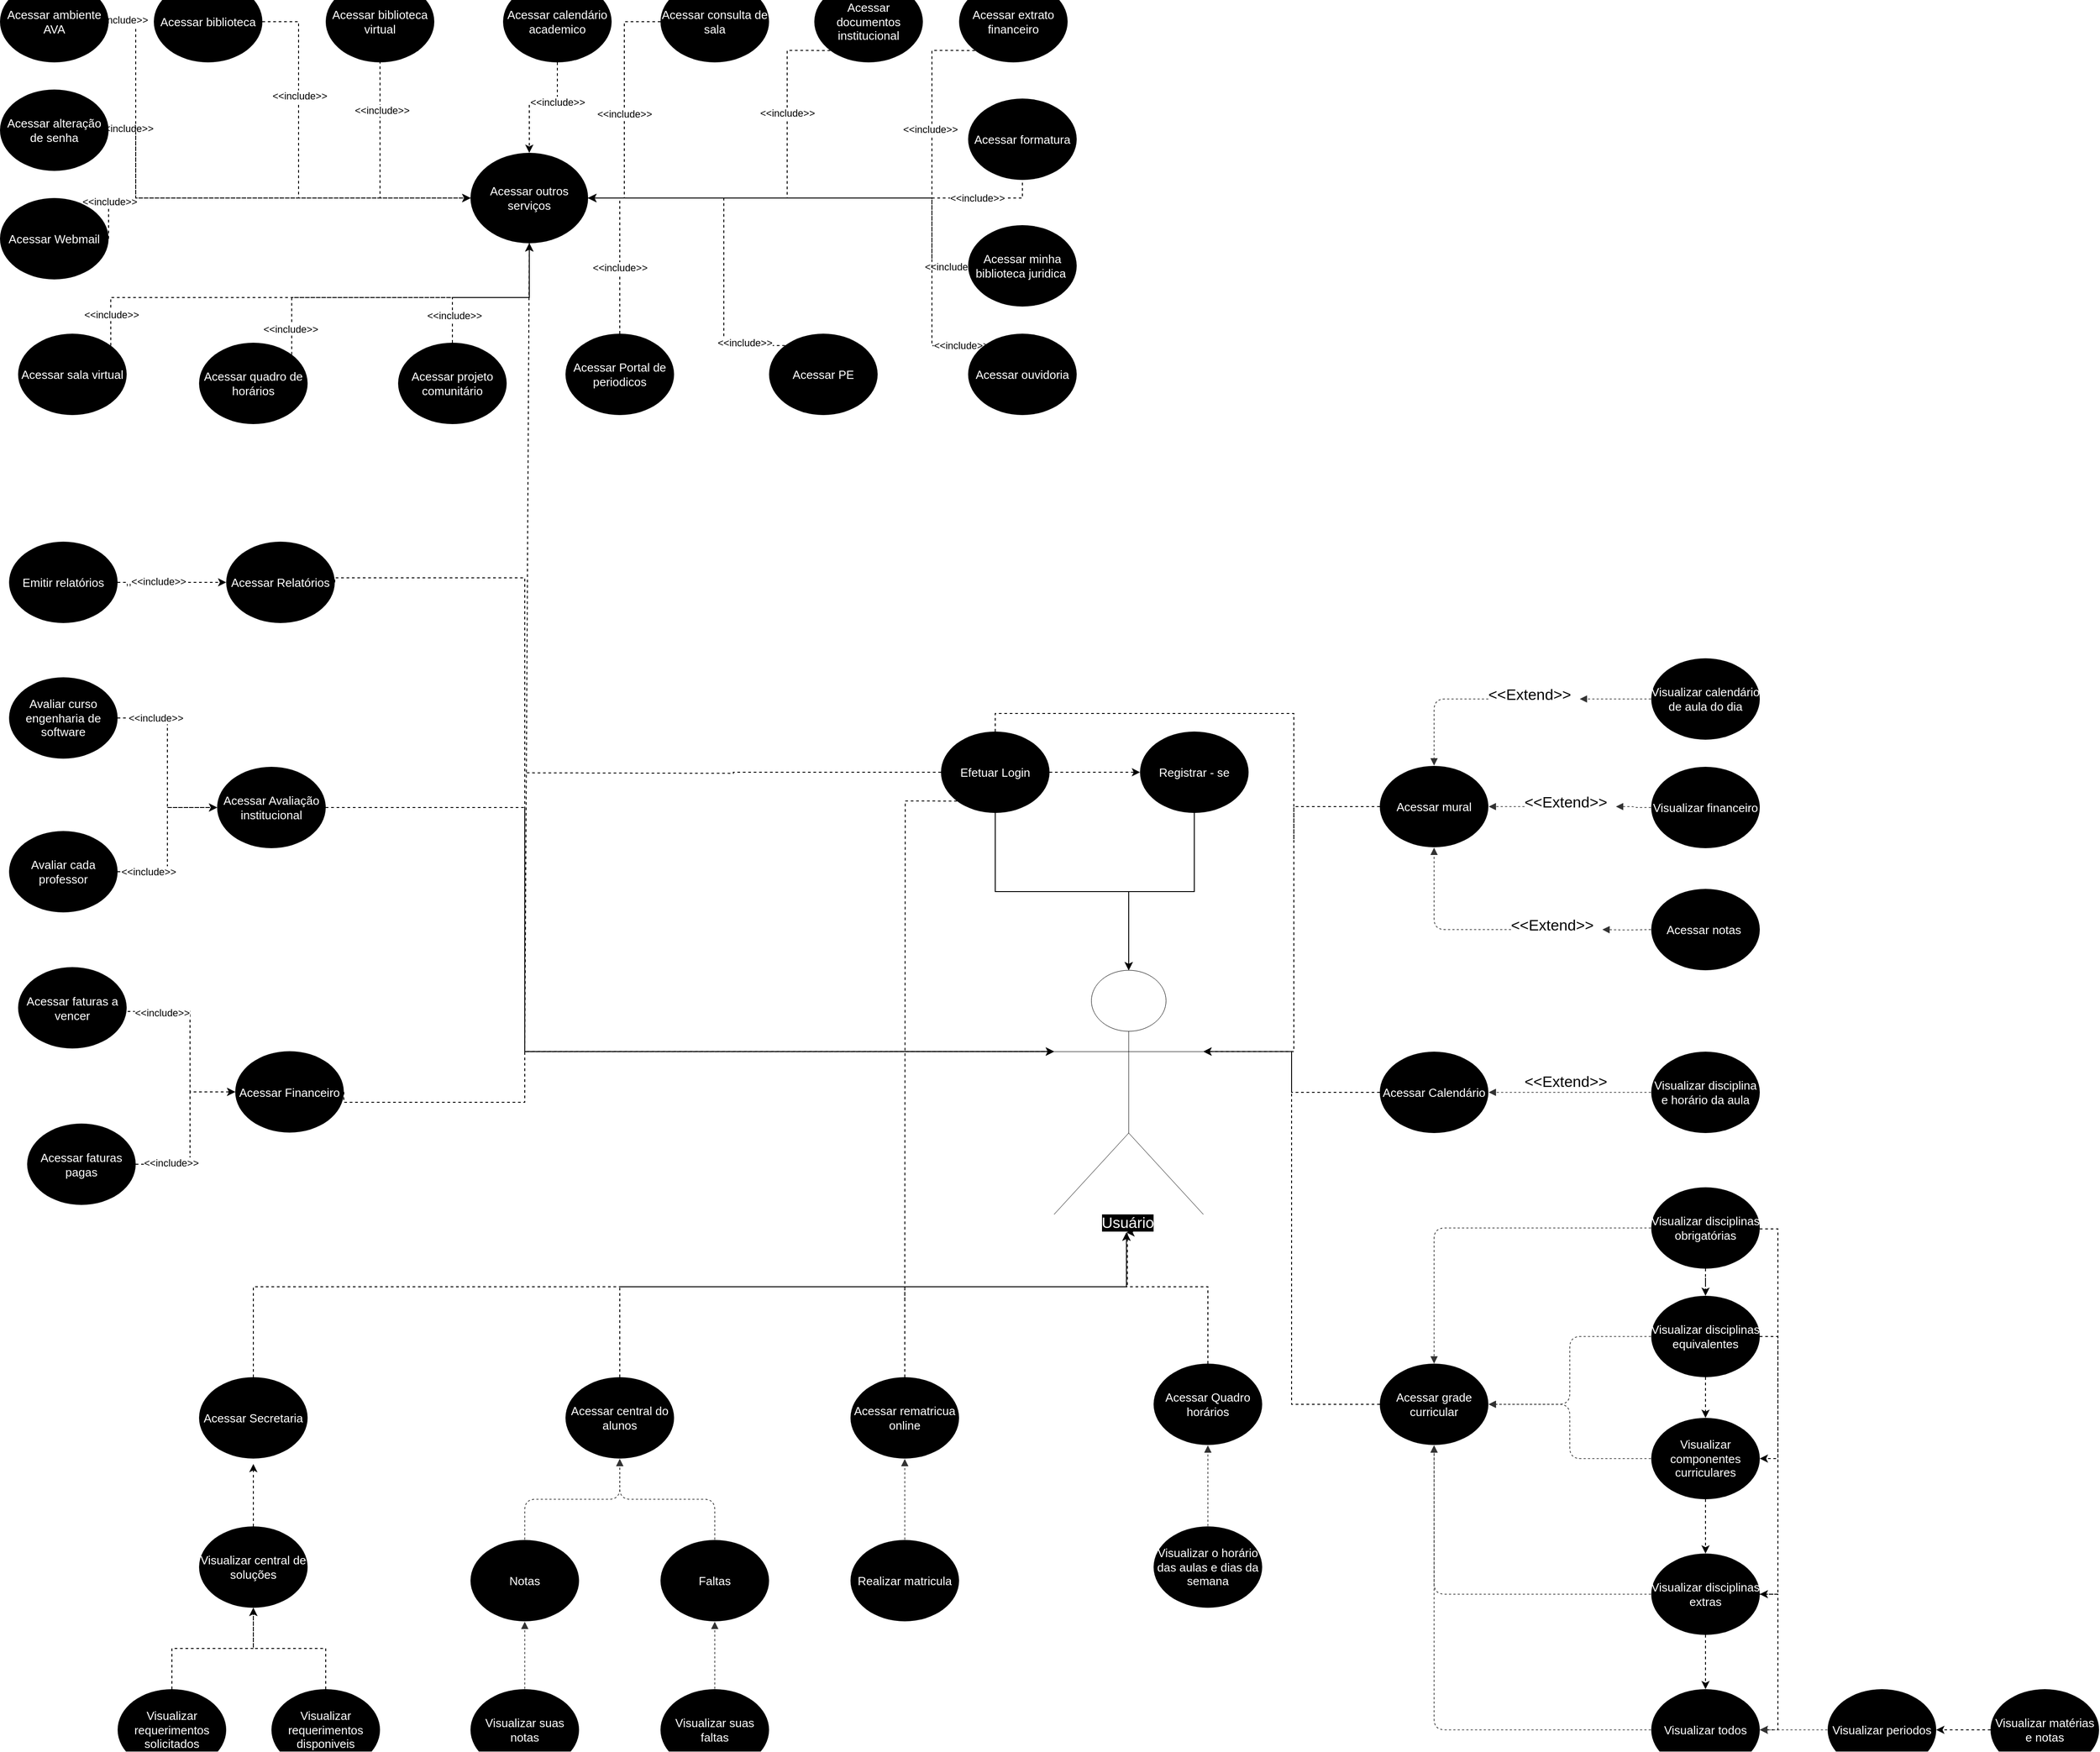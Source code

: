 <mxfile version="24.8.1">
  <diagram name="Página-1" id="CN4giUQgx4c2PsQp21FM">
    <mxGraphModel dx="6054" dy="2340" grid="1" gridSize="10" guides="1" tooltips="1" connect="1" arrows="1" fold="1" page="1" pageScale="1" pageWidth="827" pageHeight="1169" math="0" shadow="0">
      <root>
        <mxCell id="0" />
        <mxCell id="1" parent="0" />
        <mxCell id="a8boqiQT6ixFuTlEnx7N-157" style="edgeStyle=orthogonalEdgeStyle;rounded=0;orthogonalLoop=1;jettySize=auto;html=1;exitX=0.5;exitY=1;exitDx=0;exitDy=0;" parent="1" source="a8boqiQT6ixFuTlEnx7N-1" target="a8boqiQT6ixFuTlEnx7N-2" edge="1">
          <mxGeometry relative="1" as="geometry" />
        </mxCell>
        <mxCell id="a8boqiQT6ixFuTlEnx7N-1" value="Registrar - se" style="html=1;overflow=block;blockSpacing=1;whiteSpace=wrap;ellipse;fontSize=13;spacing=0;strokeColor=#unset;rounded=1;absoluteArcSize=1;arcSize=12;fillColor=#unset;strokeWidth=NaN;lucidId=yrag4i4~DtLm;fontColor=#FFFFFF;dashed=1;" parent="1" vertex="1">
          <mxGeometry x="180" y="1010" width="120" height="90" as="geometry" />
        </mxCell>
        <mxCell id="a8boqiQT6ixFuTlEnx7N-2" value="&lt;font style=&quot;background-color: rgb(0, 0, 0);&quot;&gt;Usuário&lt;/font&gt;" style="html=1;overflow=block;blockSpacing=1;shape=umlActor;labelPosition=center;verticalLabelPosition=bottom;verticalAlign=top;whiteSpace=nowrap;fontSize=16.8;align=center;spacing=0;strokeColor=#000000;rounded=1;absoluteArcSize=1;arcSize=12;fillColor=none;strokeWidth=NaN;lucidId=7vagbAvx4N~S;gradientColor=default;fontColor=#FFFFFF;dashed=1;" parent="1" vertex="1">
          <mxGeometry x="85" y="1274" width="165" height="270" as="geometry" />
        </mxCell>
        <mxCell id="a8boqiQT6ixFuTlEnx7N-158" style="edgeStyle=orthogonalEdgeStyle;rounded=0;orthogonalLoop=1;jettySize=auto;html=1;exitX=0.5;exitY=1;exitDx=0;exitDy=0;" parent="1" source="a8boqiQT6ixFuTlEnx7N-3" target="a8boqiQT6ixFuTlEnx7N-2" edge="1">
          <mxGeometry relative="1" as="geometry" />
        </mxCell>
        <mxCell id="a8boqiQT6ixFuTlEnx7N-159" style="edgeStyle=orthogonalEdgeStyle;rounded=0;orthogonalLoop=1;jettySize=auto;html=1;exitX=1;exitY=0.5;exitDx=0;exitDy=0;entryX=0;entryY=0.5;entryDx=0;entryDy=0;dashed=1;" parent="1" source="a8boqiQT6ixFuTlEnx7N-3" target="a8boqiQT6ixFuTlEnx7N-1" edge="1">
          <mxGeometry relative="1" as="geometry" />
        </mxCell>
        <mxCell id="a8boqiQT6ixFuTlEnx7N-161" style="edgeStyle=orthogonalEdgeStyle;rounded=0;orthogonalLoop=1;jettySize=auto;html=1;exitX=0;exitY=0.5;exitDx=0;exitDy=0;endArrow=none;endFill=0;dashed=1;" parent="1" source="a8boqiQT6ixFuTlEnx7N-3" edge="1">
          <mxGeometry relative="1" as="geometry">
            <mxPoint x="-500" y="1055.667" as="targetPoint" />
          </mxGeometry>
        </mxCell>
        <mxCell id="a8boqiQT6ixFuTlEnx7N-162" style="edgeStyle=orthogonalEdgeStyle;rounded=0;orthogonalLoop=1;jettySize=auto;html=1;exitX=0.5;exitY=0;exitDx=0;exitDy=0;endArrow=none;endFill=0;dashed=1;" parent="1" source="a8boqiQT6ixFuTlEnx7N-3" edge="1">
          <mxGeometry relative="1" as="geometry">
            <mxPoint x="350" y="1130" as="targetPoint" />
            <Array as="points">
              <mxPoint x="20" y="990" />
              <mxPoint x="350" y="990" />
            </Array>
          </mxGeometry>
        </mxCell>
        <mxCell id="a8boqiQT6ixFuTlEnx7N-163" style="edgeStyle=orthogonalEdgeStyle;rounded=0;orthogonalLoop=1;jettySize=auto;html=1;exitX=0;exitY=1;exitDx=0;exitDy=0;endArrow=none;endFill=0;dashed=1;" parent="1" source="a8boqiQT6ixFuTlEnx7N-3" edge="1">
          <mxGeometry relative="1" as="geometry">
            <mxPoint x="-80" y="1640" as="targetPoint" />
          </mxGeometry>
        </mxCell>
        <mxCell id="a8boqiQT6ixFuTlEnx7N-3" value="Efetuar Login" style="html=1;overflow=block;blockSpacing=1;whiteSpace=wrap;ellipse;fontSize=13;spacing=0;strokeColor=#unset;rounded=1;absoluteArcSize=1;arcSize=12;fillColor=#unset;strokeWidth=NaN;lucidId=UwageJgycTDn;fontColor=#FFFFFF;dashed=1;" parent="1" vertex="1">
          <mxGeometry x="-40" y="1010" width="120" height="90" as="geometry" />
        </mxCell>
        <mxCell id="a8boqiQT6ixFuTlEnx7N-10" value="Acessar mural" style="html=1;overflow=block;blockSpacing=1;whiteSpace=wrap;ellipse;fontSize=13;spacing=0;strokeColor=#unset;rounded=1;absoluteArcSize=1;arcSize=12;fillColor=#unset;strokeWidth=NaN;lucidId=dHagn~_5Zmwe;fontColor=#FFFFFF;dashed=1;" parent="1" vertex="1">
          <mxGeometry x="445" y="1048" width="120" height="90" as="geometry" />
        </mxCell>
        <mxCell id="a8boqiQT6ixFuTlEnx7N-11" value="Acessar Calendário" style="html=1;overflow=block;blockSpacing=1;whiteSpace=wrap;ellipse;fontSize=13;spacing=0;strokeColor=#unset;rounded=1;absoluteArcSize=1;arcSize=12;fillColor=#unset;strokeWidth=NaN;lucidId=YHagrCX9Udt0;fontColor=#FFFFFF;dashed=1;" parent="1" vertex="1">
          <mxGeometry x="445" y="1364" width="120" height="90" as="geometry" />
        </mxCell>
        <mxCell id="a8boqiQT6ixFuTlEnx7N-12" value="Acessar grade curricular" style="html=1;overflow=block;blockSpacing=1;whiteSpace=wrap;ellipse;fontSize=13;spacing=0;strokeColor=#unset;rounded=1;absoluteArcSize=1;arcSize=12;fillColor=#unset;strokeWidth=NaN;lucidId=hIagpORCgpfZ;fontColor=#FFFFFF;dashed=1;" parent="1" vertex="1">
          <mxGeometry x="445" y="1709" width="120" height="90" as="geometry" />
        </mxCell>
        <mxCell id="a8boqiQT6ixFuTlEnx7N-65" style="edgeStyle=orthogonalEdgeStyle;rounded=0;orthogonalLoop=1;jettySize=auto;html=1;dashed=1;" parent="1" source="a8boqiQT6ixFuTlEnx7N-13" edge="1">
          <mxGeometry relative="1" as="geometry">
            <mxPoint x="165" y="1564" as="targetPoint" />
            <Array as="points">
              <mxPoint x="255" y="1624" />
              <mxPoint x="165" y="1624" />
            </Array>
          </mxGeometry>
        </mxCell>
        <mxCell id="a8boqiQT6ixFuTlEnx7N-13" value="Acessar Quadro horários" style="html=1;overflow=block;blockSpacing=1;whiteSpace=wrap;ellipse;fontSize=13;spacing=0;strokeColor=#unset;rounded=1;absoluteArcSize=1;arcSize=12;fillColor=#unset;strokeWidth=NaN;lucidId=pIagBj0s2qwh;fontColor=#FFFFFF;dashed=1;" parent="1" vertex="1">
          <mxGeometry x="195" y="1709" width="120" height="90" as="geometry" />
        </mxCell>
        <mxCell id="a8boqiQT6ixFuTlEnx7N-67" style="edgeStyle=orthogonalEdgeStyle;rounded=0;orthogonalLoop=1;jettySize=auto;html=1;dashed=1;" parent="1" source="a8boqiQT6ixFuTlEnx7N-14" edge="1">
          <mxGeometry relative="1" as="geometry">
            <mxPoint x="165" y="1564" as="targetPoint" />
            <Array as="points">
              <mxPoint x="-395" y="1624" />
              <mxPoint x="165" y="1624" />
            </Array>
          </mxGeometry>
        </mxCell>
        <mxCell id="a8boqiQT6ixFuTlEnx7N-14" value="Acessar central do alunos" style="html=1;overflow=block;blockSpacing=1;whiteSpace=wrap;ellipse;fontSize=13;spacing=0;strokeColor=#unset;rounded=1;absoluteArcSize=1;arcSize=12;fillColor=#unset;strokeWidth=NaN;lucidId=BIagvt~GqZvg;fontColor=#FFFFFF;dashed=1;" parent="1" vertex="1">
          <mxGeometry x="-455" y="1724" width="120" height="90" as="geometry" />
        </mxCell>
        <mxCell id="a8boqiQT6ixFuTlEnx7N-68" style="edgeStyle=orthogonalEdgeStyle;rounded=0;orthogonalLoop=1;jettySize=auto;html=1;dashed=1;" parent="1" source="a8boqiQT6ixFuTlEnx7N-15" edge="1">
          <mxGeometry relative="1" as="geometry">
            <mxPoint x="165" y="1564" as="targetPoint" />
            <Array as="points">
              <mxPoint x="-800" y="1624" />
              <mxPoint x="165" y="1624" />
            </Array>
          </mxGeometry>
        </mxCell>
        <mxCell id="a8boqiQT6ixFuTlEnx7N-15" value="Acessar Secretaria" style="html=1;overflow=block;blockSpacing=1;whiteSpace=wrap;ellipse;fontSize=13;spacing=0;strokeColor=#unset;rounded=1;absoluteArcSize=1;arcSize=12;fillColor=#unset;strokeWidth=NaN;lucidId=OIagVC0JcYYv;fontColor=#FFFFFF;dashed=1;" parent="1" vertex="1">
          <mxGeometry x="-860" y="1724" width="120" height="90" as="geometry" />
        </mxCell>
        <mxCell id="a8boqiQT6ixFuTlEnx7N-16" value="Acessar Financeiro" style="html=1;overflow=block;blockSpacing=1;whiteSpace=wrap;ellipse;fontSize=13;spacing=0;strokeColor=#unset;rounded=1;absoluteArcSize=1;arcSize=12;fillColor=#unset;strokeWidth=NaN;lucidId=YIag6XzU.~t0;fontColor=#FFFFFF;dashed=1;" parent="1" vertex="1">
          <mxGeometry x="-820" y="1363.5" width="120" height="90" as="geometry" />
        </mxCell>
        <mxCell id="a8boqiQT6ixFuTlEnx7N-17" value="Acessar Avaliação institucional" style="html=1;overflow=block;blockSpacing=1;whiteSpace=wrap;ellipse;fontSize=13;spacing=0;strokeColor=#unset;rounded=1;absoluteArcSize=1;arcSize=12;fillColor=#unset;strokeWidth=NaN;lucidId=_IagbeA8bNs2;fontColor=#FFFFFF;dashed=1;" parent="1" vertex="1">
          <mxGeometry x="-840" y="1049" width="120" height="90" as="geometry" />
        </mxCell>
        <mxCell id="a8boqiQT6ixFuTlEnx7N-18" value="Acessar Relatórios" style="html=1;overflow=block;blockSpacing=1;whiteSpace=wrap;ellipse;fontSize=13;spacing=0;strokeColor=#unset;rounded=1;absoluteArcSize=1;arcSize=12;fillColor=#unset;strokeWidth=NaN;lucidId=kJag4-GjH_~T;fontColor=#FFFFFF;dashed=1;" parent="1" vertex="1">
          <mxGeometry x="-830" y="800" width="120" height="90" as="geometry" />
        </mxCell>
        <mxCell id="a8boqiQT6ixFuTlEnx7N-19" value="Acessar outros serviços" style="html=1;overflow=block;blockSpacing=1;whiteSpace=wrap;ellipse;fontSize=13;spacing=0;strokeColor=#unset;rounded=1;absoluteArcSize=1;arcSize=12;fillColor=#unset;strokeWidth=NaN;lucidId=DJagKf5utD9f;fontColor=#FFFFFF;dashed=1;" parent="1" vertex="1">
          <mxGeometry x="-560" y="370" width="130" height="100" as="geometry" />
        </mxCell>
        <mxCell id="a8boqiQT6ixFuTlEnx7N-20" value="Visualizar calendário de aula do dia" style="html=1;overflow=block;blockSpacing=1;whiteSpace=wrap;ellipse;fontSize=13;spacing=0;strokeColor=#unset;rounded=1;absoluteArcSize=1;arcSize=12;fillColor=#unset;strokeWidth=NaN;lucidId=1Jag_tE0Hn4.;fontColor=#FFFFFF;dashed=1;" parent="1" vertex="1">
          <mxGeometry x="745" y="929" width="120" height="90" as="geometry" />
        </mxCell>
        <mxCell id="a8boqiQT6ixFuTlEnx7N-21" value="Visualizar financeiro" style="html=1;overflow=block;blockSpacing=1;whiteSpace=wrap;ellipse;fontSize=13;spacing=0;strokeColor=#unset;rounded=1;absoluteArcSize=1;arcSize=12;fillColor=#unset;strokeWidth=NaN;lucidId=zKag2qk2oZI-;fontColor=#FFFFFF;dashed=1;" parent="1" vertex="1">
          <mxGeometry x="745" y="1049" width="120" height="90" as="geometry" />
        </mxCell>
        <mxCell id="a8boqiQT6ixFuTlEnx7N-23" value="" style="html=1;jettySize=18;whiteSpace=wrap;fontSize=13;strokeColor=#333333;strokeOpacity=100;strokeWidth=0.8;rounded=1;arcSize=24;edgeStyle=orthogonalEdgeStyle;startArrow=none;endArrow=block;endFill=1;exitX=0;exitY=0.5;exitPerimeter=0;entryX=0.5;entryY=-0.004;entryPerimeter=0;lucidId=ONagROklHRr6;fontColor=#FFFFFF;dashed=1;" parent="1" source="a8boqiQT6ixFuTlEnx7N-29" target="a8boqiQT6ixFuTlEnx7N-10" edge="1">
          <mxGeometry width="100" height="100" relative="1" as="geometry">
            <Array as="points" />
          </mxGeometry>
        </mxCell>
        <mxCell id="a8boqiQT6ixFuTlEnx7N-24" value="" style="html=1;jettySize=18;whiteSpace=wrap;fontSize=13;strokeColor=#333333;strokeOpacity=100;strokeWidth=0.8;rounded=1;arcSize=24;edgeStyle=orthogonalEdgeStyle;startArrow=none;endArrow=block;endFill=1;exitX=-0.003;exitY=0.5;exitPerimeter=0;entryX=1;entryY=0.5;entryPerimeter=0;lucidId=BMagoWyzxK1b;fontColor=#FFFFFF;dashed=1;" parent="1" source="a8boqiQT6ixFuTlEnx7N-20" target="a8boqiQT6ixFuTlEnx7N-29" edge="1">
          <mxGeometry width="100" height="100" relative="1" as="geometry">
            <Array as="points" />
          </mxGeometry>
        </mxCell>
        <mxCell id="a8boqiQT6ixFuTlEnx7N-25" value="" style="html=1;jettySize=18;whiteSpace=wrap;fontSize=13;strokeColor=#333333;strokeOpacity=100;strokeWidth=0.8;rounded=1;arcSize=24;edgeStyle=orthogonalEdgeStyle;startArrow=none;endArrow=block;endFill=1;exitX=-0.003;exitY=0.5;exitPerimeter=0;entryX=1;entryY=0.5;entryPerimeter=0;lucidId=NMagtlY1~Lgc;fontColor=#FFFFFF;dashed=1;" parent="1" source="a8boqiQT6ixFuTlEnx7N-21" target="a8boqiQT6ixFuTlEnx7N-30" edge="1">
          <mxGeometry width="100" height="100" relative="1" as="geometry">
            <Array as="points" />
          </mxGeometry>
        </mxCell>
        <mxCell id="a8boqiQT6ixFuTlEnx7N-26" value="" style="html=1;jettySize=18;whiteSpace=wrap;fontSize=13;strokeColor=#333333;strokeOpacity=100;strokeWidth=0.8;rounded=1;arcSize=24;edgeStyle=orthogonalEdgeStyle;startArrow=none;endArrow=block;endFill=1;exitX=0;exitY=0.5;exitPerimeter=0;entryX=1.003;entryY=0.5;entryPerimeter=0;lucidId=MOagrn6weOL4;fontColor=#000000;dashed=1;" parent="1" source="a8boqiQT6ixFuTlEnx7N-30" target="a8boqiQT6ixFuTlEnx7N-10" edge="1">
          <mxGeometry width="100" height="100" relative="1" as="geometry">
            <Array as="points" />
          </mxGeometry>
        </mxCell>
        <mxCell id="a8boqiQT6ixFuTlEnx7N-27" value="" style="html=1;jettySize=18;whiteSpace=wrap;fontSize=13;strokeColor=#333333;strokeOpacity=100;strokeWidth=0.8;rounded=1;arcSize=24;edgeStyle=orthogonalEdgeStyle;startArrow=none;endArrow=block;endFill=1;exitX=-0.003;exitY=0.5;exitPerimeter=0;entryX=1;entryY=0.5;entryPerimeter=0;lucidId=ENagxKaiFRC9;fontColor=#FFFFFF;dashed=1;" parent="1" target="a8boqiQT6ixFuTlEnx7N-31" edge="1">
          <mxGeometry width="100" height="100" relative="1" as="geometry">
            <Array as="points" />
            <mxPoint x="744.64" y="1229" as="sourcePoint" />
          </mxGeometry>
        </mxCell>
        <mxCell id="a8boqiQT6ixFuTlEnx7N-28" value="" style="html=1;jettySize=18;whiteSpace=wrap;fontSize=13;strokeColor=#333333;strokeOpacity=100;strokeWidth=0.8;rounded=1;arcSize=24;edgeStyle=orthogonalEdgeStyle;startArrow=none;endArrow=block;endFill=1;exitX=0;exitY=0.5;exitPerimeter=0;entryX=0.5;entryY=1.004;entryPerimeter=0;lucidId=JOagZ-txOrFB;fontColor=#FFFFFF;dashed=1;" parent="1" source="a8boqiQT6ixFuTlEnx7N-31" target="a8boqiQT6ixFuTlEnx7N-10" edge="1">
          <mxGeometry width="100" height="100" relative="1" as="geometry">
            <Array as="points" />
          </mxGeometry>
        </mxCell>
        <mxCell id="a8boqiQT6ixFuTlEnx7N-29" value="&amp;lt;&amp;lt;Extend&amp;gt;&amp;gt;" style="html=1;overflow=block;blockSpacing=1;whiteSpace=wrap;fontSize=16.8;align=left;spacing=0;verticalAlign=top;strokeColor=none;fillOpacity=0;rounded=1;absoluteArcSize=1;arcSize=12;fillColor=#ffffff;strokeWidth=0;lucidId=MNagL1ktXy~a;fontColor=#000000;dashed=1;" parent="1" vertex="1">
          <mxGeometry x="565" y="960" width="101" height="28" as="geometry" />
        </mxCell>
        <mxCell id="a8boqiQT6ixFuTlEnx7N-30" value="&amp;lt;&amp;lt;Extend&amp;gt;&amp;gt;" style="html=1;overflow=block;blockSpacing=1;whiteSpace=wrap;fontSize=16.8;align=left;spacing=0;verticalAlign=top;strokeColor=none;fillOpacity=0;rounded=1;absoluteArcSize=1;arcSize=12;fillColor=#ffffff;strokeWidth=0;lucidId=YNag1a21I5Du;fontColor=#000000;dashed=1;" parent="1" vertex="1">
          <mxGeometry x="605" y="1079" width="101" height="28" as="geometry" />
        </mxCell>
        <mxCell id="a8boqiQT6ixFuTlEnx7N-31" value="&amp;lt;&amp;lt;Extend&amp;gt;&amp;gt;" style="html=1;overflow=block;blockSpacing=1;whiteSpace=wrap;fontSize=16.8;align=left;spacing=0;verticalAlign=top;strokeColor=none;fillOpacity=0;rounded=1;absoluteArcSize=1;arcSize=12;fillColor=#ffffff;strokeWidth=0;lucidId=pOagbPEiVtcX;fontColor=#000000;dashed=1;" parent="1" vertex="1">
          <mxGeometry x="590" y="1215" width="101" height="28" as="geometry" />
        </mxCell>
        <mxCell id="a8boqiQT6ixFuTlEnx7N-32" value="Visualizar disciplina e horário da aula" style="html=1;overflow=block;blockSpacing=1;whiteSpace=wrap;ellipse;fontSize=13;spacing=0;strokeColor=#unset;rounded=1;absoluteArcSize=1;arcSize=12;fillColor=#unset;strokeWidth=NaN;lucidId=.Oag~soaluQ0;fontColor=#FFFFFF;dashed=1;" parent="1" vertex="1">
          <mxGeometry x="745" y="1364" width="120" height="90" as="geometry" />
        </mxCell>
        <mxCell id="a8boqiQT6ixFuTlEnx7N-33" value="" style="html=1;jettySize=18;whiteSpace=wrap;fontSize=13;strokeColor=#333333;strokeOpacity=100;strokeWidth=0.8;rounded=1;arcSize=24;edgeStyle=orthogonalEdgeStyle;startArrow=none;endArrow=block;endFill=1;exitX=-0.003;exitY=0.5;exitPerimeter=0;entryX=1.003;entryY=0.5;entryPerimeter=0;lucidId=qQagTw5UX_rF;fontColor=#FFFFFF;dashed=1;" parent="1" source="a8boqiQT6ixFuTlEnx7N-32" target="a8boqiQT6ixFuTlEnx7N-11" edge="1">
          <mxGeometry width="100" height="100" relative="1" as="geometry">
            <Array as="points" />
          </mxGeometry>
        </mxCell>
        <mxCell id="a8boqiQT6ixFuTlEnx7N-34" value="&amp;lt;&amp;lt;Extend&amp;gt;&amp;gt;" style="html=1;overflow=block;blockSpacing=1;whiteSpace=wrap;fontSize=16.8;align=left;spacing=0;verticalAlign=top;strokeColor=none;fillOpacity=0;rounded=1;absoluteArcSize=1;arcSize=12;fillColor=#ffffff;strokeWidth=0;lucidId=uQag4CwI-Fig;fontColor=#000000;dashed=1;" parent="1" vertex="1">
          <mxGeometry x="605" y="1388" width="101" height="28" as="geometry" />
        </mxCell>
        <mxCell id="a8boqiQT6ixFuTlEnx7N-69" style="edgeStyle=orthogonalEdgeStyle;rounded=0;orthogonalLoop=1;jettySize=auto;html=1;entryX=0.5;entryY=0;entryDx=0;entryDy=0;dashed=1;" parent="1" source="a8boqiQT6ixFuTlEnx7N-35" target="a8boqiQT6ixFuTlEnx7N-36" edge="1">
          <mxGeometry relative="1" as="geometry" />
        </mxCell>
        <mxCell id="a8boqiQT6ixFuTlEnx7N-71" style="edgeStyle=orthogonalEdgeStyle;rounded=0;orthogonalLoop=1;jettySize=auto;html=1;entryX=1;entryY=0.5;entryDx=0;entryDy=0;dashed=1;" parent="1" source="a8boqiQT6ixFuTlEnx7N-35" target="a8boqiQT6ixFuTlEnx7N-37" edge="1">
          <mxGeometry relative="1" as="geometry">
            <Array as="points">
              <mxPoint x="885" y="1560" />
              <mxPoint x="885" y="1814" />
            </Array>
          </mxGeometry>
        </mxCell>
        <mxCell id="a8boqiQT6ixFuTlEnx7N-35" value="Visualizar disciplinas obrigatórias" style="html=1;overflow=block;blockSpacing=1;whiteSpace=wrap;ellipse;fontSize=13;spacing=0;strokeColor=#unset;rounded=1;absoluteArcSize=1;arcSize=12;fillColor=#unset;strokeWidth=NaN;lucidId=YQagJCBSRwqr;fontColor=#FFFFFF;dashed=1;" parent="1" vertex="1">
          <mxGeometry x="745" y="1514" width="120" height="90" as="geometry" />
        </mxCell>
        <mxCell id="a8boqiQT6ixFuTlEnx7N-70" value="" style="edgeStyle=orthogonalEdgeStyle;rounded=0;orthogonalLoop=1;jettySize=auto;html=1;dashed=1;" parent="1" source="a8boqiQT6ixFuTlEnx7N-36" target="a8boqiQT6ixFuTlEnx7N-37" edge="1">
          <mxGeometry relative="1" as="geometry" />
        </mxCell>
        <mxCell id="a8boqiQT6ixFuTlEnx7N-72" style="edgeStyle=orthogonalEdgeStyle;rounded=0;orthogonalLoop=1;jettySize=auto;html=1;entryX=1;entryY=0.5;entryDx=0;entryDy=0;dashed=1;" parent="1" source="a8boqiQT6ixFuTlEnx7N-36" target="a8boqiQT6ixFuTlEnx7N-38" edge="1">
          <mxGeometry relative="1" as="geometry">
            <Array as="points">
              <mxPoint x="885" y="1679" />
              <mxPoint x="885" y="1964" />
            </Array>
          </mxGeometry>
        </mxCell>
        <mxCell id="a8boqiQT6ixFuTlEnx7N-36" value="Visualizar disciplinas equivalentes" style="html=1;overflow=block;blockSpacing=1;whiteSpace=wrap;ellipse;fontSize=13;spacing=0;strokeColor=#unset;rounded=1;absoluteArcSize=1;arcSize=12;fillColor=#unset;strokeWidth=NaN;lucidId=gRagN5wb1Q2M;fontColor=#FFFFFF;dashed=1;" parent="1" vertex="1">
          <mxGeometry x="745" y="1634" width="120" height="90" as="geometry" />
        </mxCell>
        <mxCell id="a8boqiQT6ixFuTlEnx7N-73" style="edgeStyle=orthogonalEdgeStyle;rounded=0;orthogonalLoop=1;jettySize=auto;html=1;dashed=1;" parent="1" source="a8boqiQT6ixFuTlEnx7N-37" target="a8boqiQT6ixFuTlEnx7N-38" edge="1">
          <mxGeometry relative="1" as="geometry" />
        </mxCell>
        <mxCell id="a8boqiQT6ixFuTlEnx7N-37" value="Visualizar componentes curriculares" style="html=1;overflow=block;blockSpacing=1;whiteSpace=wrap;ellipse;fontSize=13;spacing=0;strokeColor=#unset;rounded=1;absoluteArcSize=1;arcSize=12;fillColor=#unset;strokeWidth=NaN;lucidId=tRagm54ngory;fontColor=#FFFFFF;dashed=1;" parent="1" vertex="1">
          <mxGeometry x="745" y="1769" width="120" height="90" as="geometry" />
        </mxCell>
        <mxCell id="a8boqiQT6ixFuTlEnx7N-74" style="edgeStyle=orthogonalEdgeStyle;rounded=0;orthogonalLoop=1;jettySize=auto;html=1;dashed=1;" parent="1" source="a8boqiQT6ixFuTlEnx7N-38" target="a8boqiQT6ixFuTlEnx7N-43" edge="1">
          <mxGeometry relative="1" as="geometry" />
        </mxCell>
        <mxCell id="a8boqiQT6ixFuTlEnx7N-75" style="edgeStyle=orthogonalEdgeStyle;rounded=0;orthogonalLoop=1;jettySize=auto;html=1;entryX=1;entryY=0.5;entryDx=0;entryDy=0;dashed=1;" parent="1" source="a8boqiQT6ixFuTlEnx7N-38" target="a8boqiQT6ixFuTlEnx7N-43" edge="1">
          <mxGeometry relative="1" as="geometry">
            <Array as="points">
              <mxPoint x="885" y="1964" />
              <mxPoint x="885" y="2114" />
            </Array>
          </mxGeometry>
        </mxCell>
        <mxCell id="a8boqiQT6ixFuTlEnx7N-38" value="Visualizar disciplinas extras" style="html=1;overflow=block;blockSpacing=1;whiteSpace=wrap;ellipse;fontSize=13;spacing=0;strokeColor=#unset;rounded=1;absoluteArcSize=1;arcSize=12;fillColor=#unset;strokeWidth=NaN;lucidId=PRagkQsI905Z;fontColor=#FFFFFF;dashed=1;" parent="1" vertex="1">
          <mxGeometry x="745" y="1919" width="120" height="90" as="geometry" />
        </mxCell>
        <mxCell id="a8boqiQT6ixFuTlEnx7N-39" value="" style="html=1;jettySize=18;whiteSpace=wrap;fontSize=13;strokeColor=#333333;strokeOpacity=100;strokeWidth=0.8;rounded=1;arcSize=24;edgeStyle=orthogonalEdgeStyle;startArrow=none;endArrow=block;endFill=1;exitX=-0.003;exitY=0.5;exitPerimeter=0;entryX=0.5;entryY=0;lucidId=oSagfKJ._Evr;fontColor=#FFFFFF;entryDx=0;entryDy=0;dashed=1;" parent="1" source="a8boqiQT6ixFuTlEnx7N-35" target="a8boqiQT6ixFuTlEnx7N-12" edge="1">
          <mxGeometry width="100" height="100" relative="1" as="geometry">
            <Array as="points" />
          </mxGeometry>
        </mxCell>
        <mxCell id="a8boqiQT6ixFuTlEnx7N-40" value="" style="html=1;jettySize=18;whiteSpace=wrap;fontSize=13;strokeColor=#333333;strokeOpacity=100;strokeWidth=0.8;rounded=1;arcSize=24;edgeStyle=orthogonalEdgeStyle;startArrow=none;endArrow=block;endFill=1;exitX=-0.003;exitY=0.5;exitPerimeter=0;entryX=1.003;entryY=0.5;entryPerimeter=0;lucidId=qSagZRe-REHt;fontColor=#FFFFFF;dashed=1;" parent="1" source="a8boqiQT6ixFuTlEnx7N-36" target="a8boqiQT6ixFuTlEnx7N-12" edge="1">
          <mxGeometry width="100" height="100" relative="1" as="geometry">
            <Array as="points" />
          </mxGeometry>
        </mxCell>
        <mxCell id="a8boqiQT6ixFuTlEnx7N-41" value="" style="html=1;jettySize=18;whiteSpace=wrap;fontSize=13;strokeColor=#333333;strokeOpacity=100;strokeWidth=0.8;rounded=1;arcSize=24;edgeStyle=orthogonalEdgeStyle;startArrow=none;endArrow=block;endFill=1;exitX=-0.003;exitY=0.5;exitPerimeter=0;entryX=1.003;entryY=0.5;entryPerimeter=0;lucidId=sSagq5nu~biI;fontColor=#FFFFFF;dashed=1;" parent="1" source="a8boqiQT6ixFuTlEnx7N-37" target="a8boqiQT6ixFuTlEnx7N-12" edge="1">
          <mxGeometry width="100" height="100" relative="1" as="geometry">
            <Array as="points" />
          </mxGeometry>
        </mxCell>
        <mxCell id="a8boqiQT6ixFuTlEnx7N-42" value="" style="html=1;jettySize=18;whiteSpace=wrap;fontSize=13;strokeColor=#333333;strokeOpacity=100;strokeWidth=0.8;rounded=1;arcSize=24;edgeStyle=orthogonalEdgeStyle;startArrow=none;endArrow=block;endFill=1;exitX=-0.003;exitY=0.5;exitPerimeter=0;entryX=0.5;entryY=1.004;entryPerimeter=0;lucidId=vSagDuOkVVO3;fontColor=#FFFFFF;dashed=1;" parent="1" source="a8boqiQT6ixFuTlEnx7N-38" target="a8boqiQT6ixFuTlEnx7N-12" edge="1">
          <mxGeometry width="100" height="100" relative="1" as="geometry">
            <Array as="points" />
          </mxGeometry>
        </mxCell>
        <mxCell id="a8boqiQT6ixFuTlEnx7N-43" value="Visualizar todos" style="html=1;overflow=block;blockSpacing=1;whiteSpace=wrap;ellipse;fontSize=13;spacing=0;strokeColor=#unset;rounded=1;absoluteArcSize=1;arcSize=12;fillColor=#unset;strokeWidth=NaN;lucidId=5SagW4BouQZk;fontColor=#FFFFFF;dashed=1;" parent="1" vertex="1">
          <mxGeometry x="745" y="2069" width="120" height="90" as="geometry" />
        </mxCell>
        <mxCell id="a8boqiQT6ixFuTlEnx7N-44" value="" style="html=1;jettySize=18;whiteSpace=wrap;fontSize=13;strokeColor=#333333;strokeOpacity=100;strokeWidth=0.8;rounded=1;arcSize=24;edgeStyle=orthogonalEdgeStyle;startArrow=none;endArrow=block;endFill=1;exitX=-0.003;exitY=0.5;exitPerimeter=0;entryX=0.5;entryY=1.004;entryPerimeter=0;lucidId=cTag1ZxAHhhf;fontColor=#FFFFFF;dashed=1;" parent="1" source="a8boqiQT6ixFuTlEnx7N-43" target="a8boqiQT6ixFuTlEnx7N-12" edge="1">
          <mxGeometry width="100" height="100" relative="1" as="geometry">
            <Array as="points" />
          </mxGeometry>
        </mxCell>
        <mxCell id="a8boqiQT6ixFuTlEnx7N-45" value="Visualizar periodos" style="html=1;overflow=block;blockSpacing=1;whiteSpace=wrap;ellipse;fontSize=13;spacing=0;strokeColor=#unset;rounded=1;absoluteArcSize=1;arcSize=12;fillColor=#unset;strokeWidth=NaN;lucidId=pTag.v2tSQDk;fontColor=#FFFFFF;dashed=1;" parent="1" vertex="1">
          <mxGeometry x="940" y="2069" width="120" height="90" as="geometry" />
        </mxCell>
        <mxCell id="a8boqiQT6ixFuTlEnx7N-46" value="" style="html=1;jettySize=18;whiteSpace=wrap;fontSize=13;strokeColor=#333333;strokeOpacity=100;strokeWidth=0.8;rounded=1;arcSize=24;edgeStyle=orthogonalEdgeStyle;startArrow=none;endArrow=block;endFill=1;exitX=-0.003;exitY=0.5;exitPerimeter=0;entryX=1.003;entryY=0.5;entryPerimeter=0;lucidId=DTagSdUOl-BM;fontColor=#FFFFFF;dashed=1;" parent="1" source="a8boqiQT6ixFuTlEnx7N-45" target="a8boqiQT6ixFuTlEnx7N-43" edge="1">
          <mxGeometry width="100" height="100" relative="1" as="geometry">
            <Array as="points" />
          </mxGeometry>
        </mxCell>
        <mxCell id="a8boqiQT6ixFuTlEnx7N-47" value="Visualizar o horário das aulas e dias da semana" style="html=1;overflow=block;blockSpacing=1;whiteSpace=wrap;ellipse;fontSize=13;spacing=0;strokeColor=#unset;rounded=1;absoluteArcSize=1;arcSize=12;fillColor=#unset;strokeWidth=NaN;lucidId=n.agVvmekQWe;fontColor=#FFFFFF;dashed=1;" parent="1" vertex="1">
          <mxGeometry x="195" y="1889" width="120" height="90" as="geometry" />
        </mxCell>
        <mxCell id="a8boqiQT6ixFuTlEnx7N-48" value="" style="html=1;jettySize=18;whiteSpace=wrap;fontSize=13;strokeColor=#333333;strokeOpacity=100;strokeWidth=0.8;rounded=1;arcSize=24;edgeStyle=orthogonalEdgeStyle;startArrow=none;endArrow=block;endFill=1;exitX=0.5;exitY=-0.004;exitPerimeter=0;entryX=0.5;entryY=1.004;entryPerimeter=0;lucidId=J.agPEt08at-;fontColor=#FFFFFF;dashed=1;" parent="1" source="a8boqiQT6ixFuTlEnx7N-47" target="a8boqiQT6ixFuTlEnx7N-13" edge="1">
          <mxGeometry width="100" height="100" relative="1" as="geometry">
            <Array as="points" />
          </mxGeometry>
        </mxCell>
        <mxCell id="a8boqiQT6ixFuTlEnx7N-66" style="edgeStyle=orthogonalEdgeStyle;rounded=0;orthogonalLoop=1;jettySize=auto;html=1;dashed=1;" parent="1" source="a8boqiQT6ixFuTlEnx7N-49" edge="1">
          <mxGeometry relative="1" as="geometry">
            <mxPoint x="165.0" y="1564" as="targetPoint" />
            <Array as="points">
              <mxPoint x="-80" y="1624" />
              <mxPoint x="166" y="1624" />
              <mxPoint x="166" y="1564" />
            </Array>
          </mxGeometry>
        </mxCell>
        <mxCell id="a8boqiQT6ixFuTlEnx7N-49" value="Acessar rematricua online" style="html=1;overflow=block;blockSpacing=1;whiteSpace=wrap;ellipse;fontSize=13;spacing=0;strokeColor=#unset;rounded=1;absoluteArcSize=1;arcSize=12;fillColor=#unset;strokeWidth=NaN;lucidId=1.ag~CVnoAaW;fontColor=#FFFFFF;dashed=1;" parent="1" vertex="1">
          <mxGeometry x="-140" y="1724" width="120" height="90" as="geometry" />
        </mxCell>
        <mxCell id="a8boqiQT6ixFuTlEnx7N-50" value="Realizar matricula" style="html=1;overflow=block;blockSpacing=1;whiteSpace=wrap;ellipse;fontSize=13;spacing=0;strokeColor=#unset;rounded=1;absoluteArcSize=1;arcSize=12;fillColor=#unset;strokeWidth=NaN;lucidId=b~agueSCxulZ;fontColor=#FFFFFF;dashed=1;" parent="1" vertex="1">
          <mxGeometry x="-140" y="1904" width="120" height="90" as="geometry" />
        </mxCell>
        <mxCell id="a8boqiQT6ixFuTlEnx7N-51" value="" style="html=1;jettySize=18;whiteSpace=wrap;fontSize=13;strokeColor=#333333;strokeOpacity=100;strokeWidth=0.8;rounded=1;arcSize=24;edgeStyle=orthogonalEdgeStyle;startArrow=none;endArrow=block;endFill=1;exitX=0.5;exitY=-0.004;exitPerimeter=0;entryX=0.5;entryY=1.004;entryPerimeter=0;lucidId=p~agpQxeekgd;fontColor=#FFFFFF;dashed=1;" parent="1" source="a8boqiQT6ixFuTlEnx7N-50" target="a8boqiQT6ixFuTlEnx7N-49" edge="1">
          <mxGeometry width="100" height="100" relative="1" as="geometry">
            <Array as="points" />
          </mxGeometry>
        </mxCell>
        <mxCell id="a8boqiQT6ixFuTlEnx7N-52" value="Faltas" style="html=1;overflow=block;blockSpacing=1;whiteSpace=wrap;ellipse;fontSize=13;spacing=0;strokeColor=#unset;rounded=1;absoluteArcSize=1;arcSize=12;fillColor=#unset;strokeWidth=NaN;lucidId=A~agkbCemhLl;fontColor=#FFFFFF;dashed=1;" parent="1" vertex="1">
          <mxGeometry x="-350" y="1904" width="120" height="90" as="geometry" />
        </mxCell>
        <mxCell id="a8boqiQT6ixFuTlEnx7N-53" value="Notas" style="html=1;overflow=block;blockSpacing=1;whiteSpace=wrap;ellipse;fontSize=13;spacing=0;strokeColor=#unset;rounded=1;absoluteArcSize=1;arcSize=12;fillColor=#unset;strokeWidth=NaN;lucidId=I~agpLsD2bHk;fontColor=#FFFFFF;dashed=1;" parent="1" vertex="1">
          <mxGeometry x="-560" y="1904" width="120" height="90" as="geometry" />
        </mxCell>
        <mxCell id="a8boqiQT6ixFuTlEnx7N-54" value="" style="html=1;jettySize=18;whiteSpace=wrap;fontSize=13;strokeColor=#333333;strokeOpacity=100;strokeWidth=0.8;rounded=1;arcSize=24;edgeStyle=orthogonalEdgeStyle;startArrow=none;endArrow=block;endFill=1;exitX=0.5;exitY=-0.004;exitPerimeter=0;entryX=0.5;entryY=1.004;entryPerimeter=0;lucidId=V~agcwOF0QBT;fontColor=#FFFFFF;dashed=1;" parent="1" source="a8boqiQT6ixFuTlEnx7N-52" target="a8boqiQT6ixFuTlEnx7N-14" edge="1">
          <mxGeometry width="100" height="100" relative="1" as="geometry">
            <Array as="points" />
          </mxGeometry>
        </mxCell>
        <mxCell id="a8boqiQT6ixFuTlEnx7N-55" value="" style="html=1;jettySize=18;whiteSpace=wrap;fontSize=13;strokeColor=#333333;strokeOpacity=100;strokeWidth=0.8;rounded=1;arcSize=24;edgeStyle=orthogonalEdgeStyle;startArrow=none;endArrow=block;endFill=1;exitX=0.5;exitY=-0.004;exitPerimeter=0;entryX=0.5;entryY=1.004;entryPerimeter=0;lucidId=Z~agnv~KzPze;fontColor=#FFFFFF;dashed=1;" parent="1" source="a8boqiQT6ixFuTlEnx7N-53" target="a8boqiQT6ixFuTlEnx7N-14" edge="1">
          <mxGeometry width="100" height="100" relative="1" as="geometry">
            <Array as="points" />
          </mxGeometry>
        </mxCell>
        <mxCell id="a8boqiQT6ixFuTlEnx7N-56" value="Visualizar suas  faltas " style="html=1;overflow=block;blockSpacing=1;whiteSpace=wrap;ellipse;fontSize=13;spacing=0;strokeColor=#unset;rounded=1;absoluteArcSize=1;arcSize=12;fillColor=#unset;strokeWidth=NaN;lucidId=6~agy3DxxFf9;fontColor=#FFFFFF;dashed=1;" parent="1" vertex="1">
          <mxGeometry x="-350" y="2069" width="120" height="90" as="geometry" />
        </mxCell>
        <mxCell id="a8boqiQT6ixFuTlEnx7N-57" value="" style="html=1;jettySize=18;whiteSpace=wrap;fontSize=13;strokeColor=#333333;strokeOpacity=100;strokeWidth=0.8;rounded=1;arcSize=24;edgeStyle=orthogonalEdgeStyle;startArrow=none;endArrow=block;endFill=1;exitX=0.5;exitY=-0.004;exitPerimeter=0;entryX=0.5;entryY=1.004;entryPerimeter=0;lucidId=cabgHm3mRo8o;fontColor=#FFFFFF;dashed=1;" parent="1" source="a8boqiQT6ixFuTlEnx7N-56" target="a8boqiQT6ixFuTlEnx7N-52" edge="1">
          <mxGeometry width="100" height="100" relative="1" as="geometry">
            <Array as="points" />
          </mxGeometry>
        </mxCell>
        <mxCell id="a8boqiQT6ixFuTlEnx7N-58" value="Visualizar suas notas " style="html=1;overflow=block;blockSpacing=1;whiteSpace=wrap;ellipse;fontSize=13;spacing=0;strokeColor=#unset;rounded=1;absoluteArcSize=1;arcSize=12;fillColor=#unset;strokeWidth=NaN;lucidId=eabgAzcJK~0k;fontColor=#FFFFFF;dashed=1;" parent="1" vertex="1">
          <mxGeometry x="-560" y="2069" width="120" height="90" as="geometry" />
        </mxCell>
        <mxCell id="a8boqiQT6ixFuTlEnx7N-59" value="" style="html=1;jettySize=18;whiteSpace=wrap;fontSize=13;strokeColor=#333333;strokeOpacity=100;strokeWidth=0.8;rounded=1;arcSize=24;edgeStyle=orthogonalEdgeStyle;startArrow=none;endArrow=block;endFill=1;exitX=0.5;exitY=-0.004;exitPerimeter=0;entryX=0.5;entryY=1.004;entryPerimeter=0;lucidId=pabgt~xYFm_E;fontColor=#FFFFFF;dashed=1;" parent="1" source="a8boqiQT6ixFuTlEnx7N-58" target="a8boqiQT6ixFuTlEnx7N-53" edge="1">
          <mxGeometry width="100" height="100" relative="1" as="geometry">
            <Array as="points" />
          </mxGeometry>
        </mxCell>
        <mxCell id="a8boqiQT6ixFuTlEnx7N-61" value="Acessar notas&amp;nbsp;" style="html=1;overflow=block;blockSpacing=1;whiteSpace=wrap;ellipse;fontSize=13;spacing=0;strokeColor=#unset;rounded=1;absoluteArcSize=1;arcSize=12;fillColor=#unset;strokeWidth=NaN;lucidId=zKag2qk2oZI-;fontColor=#FFFFFF;dashed=1;" parent="1" vertex="1">
          <mxGeometry x="745" y="1184" width="120" height="90" as="geometry" />
        </mxCell>
        <mxCell id="a8boqiQT6ixFuTlEnx7N-62" style="edgeStyle=orthogonalEdgeStyle;rounded=0;orthogonalLoop=1;jettySize=auto;html=1;entryX=1;entryY=0.333;entryDx=0;entryDy=0;entryPerimeter=0;dashed=1;" parent="1" source="a8boqiQT6ixFuTlEnx7N-10" target="a8boqiQT6ixFuTlEnx7N-2" edge="1">
          <mxGeometry relative="1" as="geometry">
            <Array as="points">
              <mxPoint x="350" y="1093" />
              <mxPoint x="350" y="1364" />
            </Array>
          </mxGeometry>
        </mxCell>
        <mxCell id="a8boqiQT6ixFuTlEnx7N-63" style="edgeStyle=orthogonalEdgeStyle;rounded=0;orthogonalLoop=1;jettySize=auto;html=1;entryX=1;entryY=0.333;entryDx=0;entryDy=0;entryPerimeter=0;dashed=1;" parent="1" source="a8boqiQT6ixFuTlEnx7N-11" target="a8boqiQT6ixFuTlEnx7N-2" edge="1">
          <mxGeometry relative="1" as="geometry" />
        </mxCell>
        <mxCell id="a8boqiQT6ixFuTlEnx7N-64" style="edgeStyle=orthogonalEdgeStyle;rounded=0;orthogonalLoop=1;jettySize=auto;html=1;entryX=1;entryY=0.333;entryDx=0;entryDy=0;entryPerimeter=0;dashed=1;" parent="1" source="a8boqiQT6ixFuTlEnx7N-12" target="a8boqiQT6ixFuTlEnx7N-2" edge="1">
          <mxGeometry relative="1" as="geometry" />
        </mxCell>
        <mxCell id="a8boqiQT6ixFuTlEnx7N-78" style="edgeStyle=orthogonalEdgeStyle;rounded=0;orthogonalLoop=1;jettySize=auto;html=1;entryX=1;entryY=0.5;entryDx=0;entryDy=0;dashed=1;" parent="1" source="a8boqiQT6ixFuTlEnx7N-77" target="a8boqiQT6ixFuTlEnx7N-45" edge="1">
          <mxGeometry relative="1" as="geometry" />
        </mxCell>
        <mxCell id="a8boqiQT6ixFuTlEnx7N-77" value="Visualizar matérias e notas" style="html=1;overflow=block;blockSpacing=1;whiteSpace=wrap;ellipse;fontSize=13;spacing=0;strokeColor=#unset;rounded=1;absoluteArcSize=1;arcSize=12;fillColor=#unset;strokeWidth=NaN;lucidId=pTag.v2tSQDk;fontColor=#FFFFFF;dashed=1;" parent="1" vertex="1">
          <mxGeometry x="1120" y="2069" width="120" height="90" as="geometry" />
        </mxCell>
        <mxCell id="a8boqiQT6ixFuTlEnx7N-81" style="edgeStyle=orthogonalEdgeStyle;rounded=0;orthogonalLoop=1;jettySize=auto;html=1;dashed=1;" parent="1" source="a8boqiQT6ixFuTlEnx7N-80" edge="1">
          <mxGeometry relative="1" as="geometry">
            <mxPoint x="-800" y="1820" as="targetPoint" />
          </mxGeometry>
        </mxCell>
        <mxCell id="a8boqiQT6ixFuTlEnx7N-80" value="Visualizar central de soluções" style="html=1;overflow=block;blockSpacing=1;whiteSpace=wrap;ellipse;fontSize=13;spacing=0;strokeColor=#unset;rounded=1;absoluteArcSize=1;arcSize=12;fillColor=#unset;strokeWidth=NaN;lucidId=pTag.v2tSQDk;fontColor=#FFFFFF;dashed=1;" parent="1" vertex="1">
          <mxGeometry x="-860" y="1889" width="120" height="90" as="geometry" />
        </mxCell>
        <mxCell id="a8boqiQT6ixFuTlEnx7N-85" style="edgeStyle=orthogonalEdgeStyle;rounded=0;orthogonalLoop=1;jettySize=auto;html=1;dashed=1;" parent="1" source="a8boqiQT6ixFuTlEnx7N-83" target="a8boqiQT6ixFuTlEnx7N-80" edge="1">
          <mxGeometry relative="1" as="geometry" />
        </mxCell>
        <mxCell id="a8boqiQT6ixFuTlEnx7N-83" value="Visualizar requerimentos disponiveis" style="html=1;overflow=block;blockSpacing=1;whiteSpace=wrap;ellipse;fontSize=13;spacing=0;strokeColor=#unset;rounded=1;absoluteArcSize=1;arcSize=12;fillColor=#unset;strokeWidth=NaN;lucidId=pTag.v2tSQDk;fontColor=#FFFFFF;dashed=1;" parent="1" vertex="1">
          <mxGeometry x="-780" y="2069" width="120" height="90" as="geometry" />
        </mxCell>
        <mxCell id="a8boqiQT6ixFuTlEnx7N-86" style="edgeStyle=orthogonalEdgeStyle;rounded=0;orthogonalLoop=1;jettySize=auto;html=1;dashed=1;" parent="1" source="a8boqiQT6ixFuTlEnx7N-84" target="a8boqiQT6ixFuTlEnx7N-80" edge="1">
          <mxGeometry relative="1" as="geometry" />
        </mxCell>
        <mxCell id="a8boqiQT6ixFuTlEnx7N-84" value="Visualizar requerimentos solicitados" style="html=1;overflow=block;blockSpacing=1;whiteSpace=wrap;ellipse;fontSize=13;spacing=0;strokeColor=#unset;rounded=1;absoluteArcSize=1;arcSize=12;fillColor=#unset;strokeWidth=NaN;lucidId=pTag.v2tSQDk;fontColor=#FFFFFF;dashed=1;" parent="1" vertex="1">
          <mxGeometry x="-950" y="2069" width="120" height="90" as="geometry" />
        </mxCell>
        <mxCell id="a8boqiQT6ixFuTlEnx7N-93" style="edgeStyle=orthogonalEdgeStyle;rounded=0;orthogonalLoop=1;jettySize=auto;html=1;entryX=0;entryY=0.5;entryDx=0;entryDy=0;exitX=1.009;exitY=0.544;exitDx=0;exitDy=0;exitPerimeter=0;dashed=1;" parent="1" source="a8boqiQT6ixFuTlEnx7N-87" target="a8boqiQT6ixFuTlEnx7N-16" edge="1">
          <mxGeometry relative="1" as="geometry">
            <Array as="points">
              <mxPoint x="-870" y="1319.5" />
              <mxPoint x="-870" y="1408.5" />
            </Array>
          </mxGeometry>
        </mxCell>
        <mxCell id="NqlKXNKVfOx6mDHNR92Q-21" value="&amp;lt;&amp;lt;include&amp;gt;&amp;gt;" style="edgeLabel;html=1;align=center;verticalAlign=middle;resizable=0;points=[];" vertex="1" connectable="0" parent="a8boqiQT6ixFuTlEnx7N-93">
          <mxGeometry x="-0.636" y="-1" relative="1" as="geometry">
            <mxPoint as="offset" />
          </mxGeometry>
        </mxCell>
        <mxCell id="a8boqiQT6ixFuTlEnx7N-87" value="Acessar faturas a vencer" style="html=1;overflow=block;blockSpacing=1;whiteSpace=wrap;ellipse;fontSize=13;spacing=0;strokeColor=#unset;rounded=1;absoluteArcSize=1;arcSize=12;fillColor=#unset;strokeWidth=NaN;lucidId=YIag6XzU.~t0;fontColor=#FFFFFF;dashed=1;" parent="1" vertex="1">
          <mxGeometry x="-1060" y="1270.5" width="120" height="90" as="geometry" />
        </mxCell>
        <mxCell id="a8boqiQT6ixFuTlEnx7N-90" style="edgeStyle=orthogonalEdgeStyle;rounded=0;orthogonalLoop=1;jettySize=auto;html=1;entryX=0;entryY=0.5;entryDx=0;entryDy=0;dashed=1;" parent="1" source="a8boqiQT6ixFuTlEnx7N-88" target="a8boqiQT6ixFuTlEnx7N-16" edge="1">
          <mxGeometry relative="1" as="geometry">
            <Array as="points">
              <mxPoint x="-870" y="1488.5" />
              <mxPoint x="-870" y="1408.5" />
            </Array>
          </mxGeometry>
        </mxCell>
        <mxCell id="NqlKXNKVfOx6mDHNR92Q-22" value="&amp;lt;&amp;lt;include&amp;gt;&amp;gt;" style="edgeLabel;html=1;align=center;verticalAlign=middle;resizable=0;points=[];" vertex="1" connectable="0" parent="a8boqiQT6ixFuTlEnx7N-90">
          <mxGeometry x="-0.595" y="2" relative="1" as="geometry">
            <mxPoint as="offset" />
          </mxGeometry>
        </mxCell>
        <mxCell id="a8boqiQT6ixFuTlEnx7N-88" value="Acessar faturas pagas" style="html=1;overflow=block;blockSpacing=1;whiteSpace=wrap;ellipse;fontSize=13;spacing=0;strokeColor=#unset;rounded=1;absoluteArcSize=1;arcSize=12;fillColor=#unset;strokeWidth=NaN;lucidId=YIag6XzU.~t0;fontColor=#FFFFFF;dashed=1;" parent="1" vertex="1">
          <mxGeometry x="-1050" y="1443.5" width="120" height="90" as="geometry" />
        </mxCell>
        <mxCell id="a8boqiQT6ixFuTlEnx7N-92" style="edgeStyle=orthogonalEdgeStyle;rounded=0;orthogonalLoop=1;jettySize=auto;html=1;entryX=0;entryY=0.333;entryDx=0;entryDy=0;entryPerimeter=0;exitX=1;exitY=0.5;exitDx=0;exitDy=0;dashed=1;" parent="1" source="a8boqiQT6ixFuTlEnx7N-16" target="a8boqiQT6ixFuTlEnx7N-2" edge="1">
          <mxGeometry relative="1" as="geometry">
            <Array as="points">
              <mxPoint x="-700" y="1420" />
              <mxPoint x="-500" y="1420" />
              <mxPoint x="-500" y="1364" />
            </Array>
          </mxGeometry>
        </mxCell>
        <mxCell id="a8boqiQT6ixFuTlEnx7N-97" style="edgeStyle=orthogonalEdgeStyle;rounded=0;orthogonalLoop=1;jettySize=auto;html=1;entryX=0;entryY=0.5;entryDx=0;entryDy=0;dashed=1;" parent="1" source="a8boqiQT6ixFuTlEnx7N-94" target="a8boqiQT6ixFuTlEnx7N-17" edge="1">
          <mxGeometry relative="1" as="geometry" />
        </mxCell>
        <mxCell id="NqlKXNKVfOx6mDHNR92Q-19" value="&amp;lt;&amp;lt;include&amp;gt;&amp;gt;" style="edgeLabel;html=1;align=center;verticalAlign=middle;resizable=0;points=[];" vertex="1" connectable="0" parent="a8boqiQT6ixFuTlEnx7N-97">
          <mxGeometry x="-0.604" relative="1" as="geometry">
            <mxPoint as="offset" />
          </mxGeometry>
        </mxCell>
        <mxCell id="a8boqiQT6ixFuTlEnx7N-94" value="Avaliar curso engenharia de software" style="html=1;overflow=block;blockSpacing=1;whiteSpace=wrap;ellipse;fontSize=13;spacing=0;strokeColor=#unset;rounded=1;absoluteArcSize=1;arcSize=12;fillColor=#unset;strokeWidth=NaN;lucidId=_IagbeA8bNs2;fontColor=#FFFFFF;dashed=1;" parent="1" vertex="1">
          <mxGeometry x="-1070" y="950" width="120" height="90" as="geometry" />
        </mxCell>
        <mxCell id="a8boqiQT6ixFuTlEnx7N-100" style="edgeStyle=orthogonalEdgeStyle;rounded=0;orthogonalLoop=1;jettySize=auto;html=1;entryX=0;entryY=0.5;entryDx=0;entryDy=0;dashed=1;" parent="1" source="a8boqiQT6ixFuTlEnx7N-98" target="a8boqiQT6ixFuTlEnx7N-17" edge="1">
          <mxGeometry relative="1" as="geometry" />
        </mxCell>
        <mxCell id="NqlKXNKVfOx6mDHNR92Q-20" value="&amp;lt;&amp;lt;include&amp;gt;&amp;gt;" style="edgeLabel;html=1;align=center;verticalAlign=middle;resizable=0;points=[];" vertex="1" connectable="0" parent="a8boqiQT6ixFuTlEnx7N-100">
          <mxGeometry x="-0.628" relative="1" as="geometry">
            <mxPoint as="offset" />
          </mxGeometry>
        </mxCell>
        <mxCell id="a8boqiQT6ixFuTlEnx7N-98" value="Avaliar cada professor" style="html=1;overflow=block;blockSpacing=1;whiteSpace=wrap;ellipse;fontSize=13;spacing=0;strokeColor=#unset;rounded=1;absoluteArcSize=1;arcSize=12;fillColor=#unset;strokeWidth=NaN;lucidId=_IagbeA8bNs2;fontColor=#FFFFFF;dashed=1;" parent="1" vertex="1">
          <mxGeometry x="-1070" y="1120" width="120" height="90" as="geometry" />
        </mxCell>
        <mxCell id="a8boqiQT6ixFuTlEnx7N-101" style="edgeStyle=orthogonalEdgeStyle;rounded=0;orthogonalLoop=1;jettySize=auto;html=1;entryX=0;entryY=0.333;entryDx=0;entryDy=0;entryPerimeter=0;dashed=1;" parent="1" source="a8boqiQT6ixFuTlEnx7N-17" target="a8boqiQT6ixFuTlEnx7N-2" edge="1">
          <mxGeometry relative="1" as="geometry">
            <Array as="points">
              <mxPoint x="-500" y="1094" />
              <mxPoint x="-500" y="1364" />
            </Array>
          </mxGeometry>
        </mxCell>
        <mxCell id="a8boqiQT6ixFuTlEnx7N-104" style="edgeStyle=orthogonalEdgeStyle;rounded=0;orthogonalLoop=1;jettySize=auto;html=1;entryX=0;entryY=0.5;entryDx=0;entryDy=0;dashed=1;" parent="1" source="a8boqiQT6ixFuTlEnx7N-102" target="a8boqiQT6ixFuTlEnx7N-18" edge="1">
          <mxGeometry relative="1" as="geometry" />
        </mxCell>
        <mxCell id="NqlKXNKVfOx6mDHNR92Q-18" value=",,&amp;lt;&amp;lt;include&amp;gt;&amp;gt;" style="edgeLabel;html=1;align=center;verticalAlign=middle;resizable=0;points=[];" vertex="1" connectable="0" parent="a8boqiQT6ixFuTlEnx7N-104">
          <mxGeometry x="-0.3" y="1" relative="1" as="geometry">
            <mxPoint as="offset" />
          </mxGeometry>
        </mxCell>
        <mxCell id="a8boqiQT6ixFuTlEnx7N-102" value="Emitir relatórios" style="html=1;overflow=block;blockSpacing=1;whiteSpace=wrap;ellipse;fontSize=13;spacing=0;strokeColor=#unset;rounded=1;absoluteArcSize=1;arcSize=12;fillColor=#unset;strokeWidth=NaN;lucidId=kJag4-GjH_~T;fontColor=#FFFFFF;dashed=1;" parent="1" vertex="1">
          <mxGeometry x="-1070" y="800" width="120" height="90" as="geometry" />
        </mxCell>
        <mxCell id="a8boqiQT6ixFuTlEnx7N-105" style="edgeStyle=orthogonalEdgeStyle;rounded=0;orthogonalLoop=1;jettySize=auto;html=1;entryX=0;entryY=0.333;entryDx=0;entryDy=0;entryPerimeter=0;exitX=1;exitY=0.5;exitDx=0;exitDy=0;dashed=1;" parent="1" source="a8boqiQT6ixFuTlEnx7N-18" target="a8boqiQT6ixFuTlEnx7N-2" edge="1">
          <mxGeometry relative="1" as="geometry">
            <Array as="points">
              <mxPoint x="-710" y="840" />
              <mxPoint x="-500" y="840" />
              <mxPoint x="-500" y="1364" />
            </Array>
          </mxGeometry>
        </mxCell>
        <mxCell id="a8boqiQT6ixFuTlEnx7N-153" style="edgeStyle=orthogonalEdgeStyle;rounded=0;orthogonalLoop=1;jettySize=auto;html=1;exitX=1;exitY=0.5;exitDx=0;exitDy=0;entryX=0;entryY=0.5;entryDx=0;entryDy=0;dashed=1;" parent="1" source="a8boqiQT6ixFuTlEnx7N-106" target="a8boqiQT6ixFuTlEnx7N-19" edge="1">
          <mxGeometry relative="1" as="geometry">
            <Array as="points">
              <mxPoint x="-960" y="420" />
            </Array>
          </mxGeometry>
        </mxCell>
        <mxCell id="NqlKXNKVfOx6mDHNR92Q-17" value="&amp;lt;&amp;lt;include&amp;gt;&amp;gt;" style="edgeLabel;html=1;align=center;verticalAlign=middle;resizable=0;points=[];" vertex="1" connectable="0" parent="a8boqiQT6ixFuTlEnx7N-153">
          <mxGeometry x="-0.814" y="-1" relative="1" as="geometry">
            <mxPoint as="offset" />
          </mxGeometry>
        </mxCell>
        <mxCell id="a8boqiQT6ixFuTlEnx7N-106" value="Acessar Webmail" style="html=1;overflow=block;blockSpacing=1;whiteSpace=wrap;ellipse;fontSize=13;spacing=0;strokeColor=#unset;rounded=1;absoluteArcSize=1;arcSize=12;fillColor=#unset;strokeWidth=NaN;lucidId=DJagKf5utD9f;fontColor=#FFFFFF;dashed=1;" parent="1" vertex="1">
          <mxGeometry x="-1080" y="420" width="120" height="90" as="geometry" />
        </mxCell>
        <mxCell id="a8boqiQT6ixFuTlEnx7N-135" style="edgeStyle=orthogonalEdgeStyle;rounded=0;orthogonalLoop=1;jettySize=auto;html=1;entryX=0;entryY=0.5;entryDx=0;entryDy=0;dashed=1;" parent="1" source="a8boqiQT6ixFuTlEnx7N-107" target="a8boqiQT6ixFuTlEnx7N-19" edge="1">
          <mxGeometry relative="1" as="geometry">
            <Array as="points">
              <mxPoint x="-930" y="345" />
              <mxPoint x="-930" y="420" />
            </Array>
          </mxGeometry>
        </mxCell>
        <mxCell id="NqlKXNKVfOx6mDHNR92Q-3" value="&amp;lt;&amp;lt;include&amp;gt;&amp;gt;" style="edgeLabel;html=1;align=center;verticalAlign=middle;resizable=0;points=[];" vertex="1" connectable="0" parent="a8boqiQT6ixFuTlEnx7N-135">
          <mxGeometry x="-0.92" y="2" relative="1" as="geometry">
            <mxPoint as="offset" />
          </mxGeometry>
        </mxCell>
        <mxCell id="a8boqiQT6ixFuTlEnx7N-107" value="Acessar alteração de senha" style="html=1;overflow=block;blockSpacing=1;whiteSpace=wrap;ellipse;fontSize=13;spacing=0;strokeColor=#unset;rounded=1;absoluteArcSize=1;arcSize=12;fillColor=#unset;strokeWidth=NaN;lucidId=DJagKf5utD9f;fontColor=#FFFFFF;dashed=1;" parent="1" vertex="1">
          <mxGeometry x="-1080" y="300" width="120" height="90" as="geometry" />
        </mxCell>
        <mxCell id="a8boqiQT6ixFuTlEnx7N-136" style="edgeStyle=orthogonalEdgeStyle;rounded=0;orthogonalLoop=1;jettySize=auto;html=1;entryX=0;entryY=0.5;entryDx=0;entryDy=0;dashed=1;" parent="1" target="a8boqiQT6ixFuTlEnx7N-19" edge="1">
          <mxGeometry relative="1" as="geometry">
            <mxPoint x="-970" y="225" as="sourcePoint" />
            <mxPoint x="-570" y="420" as="targetPoint" />
            <Array as="points">
              <mxPoint x="-930" y="225" />
              <mxPoint x="-930" y="420" />
            </Array>
          </mxGeometry>
        </mxCell>
        <mxCell id="NqlKXNKVfOx6mDHNR92Q-2" value="&amp;lt;&amp;lt;include&amp;gt;&amp;gt;" style="edgeLabel;html=1;align=center;verticalAlign=middle;resizable=0;points=[];" vertex="1" connectable="0" parent="a8boqiQT6ixFuTlEnx7N-136">
          <mxGeometry x="-0.926" y="2" relative="1" as="geometry">
            <mxPoint as="offset" />
          </mxGeometry>
        </mxCell>
        <mxCell id="a8boqiQT6ixFuTlEnx7N-108" value="Acessar ambiente AVA" style="html=1;overflow=block;blockSpacing=1;whiteSpace=wrap;ellipse;fontSize=13;spacing=0;strokeColor=#unset;rounded=1;absoluteArcSize=1;arcSize=12;fillColor=#unset;strokeWidth=NaN;lucidId=DJagKf5utD9f;fontColor=#FFFFFF;dashed=1;" parent="1" vertex="1">
          <mxGeometry x="-1080" y="180" width="120" height="90" as="geometry" />
        </mxCell>
        <mxCell id="a8boqiQT6ixFuTlEnx7N-137" style="edgeStyle=orthogonalEdgeStyle;rounded=0;orthogonalLoop=1;jettySize=auto;html=1;entryX=0;entryY=0.5;entryDx=0;entryDy=0;dashed=1;" parent="1" source="a8boqiQT6ixFuTlEnx7N-109" target="a8boqiQT6ixFuTlEnx7N-19" edge="1">
          <mxGeometry relative="1" as="geometry">
            <mxPoint x="-580" y="420" as="targetPoint" />
            <Array as="points">
              <mxPoint x="-750" y="225" />
              <mxPoint x="-750" y="420" />
            </Array>
          </mxGeometry>
        </mxCell>
        <mxCell id="NqlKXNKVfOx6mDHNR92Q-1" value="&amp;lt;&amp;lt;include&amp;gt;&amp;gt;" style="edgeLabel;html=1;align=center;verticalAlign=middle;resizable=0;points=[];" vertex="1" connectable="0" parent="a8boqiQT6ixFuTlEnx7N-137">
          <mxGeometry x="-0.431" y="1" relative="1" as="geometry">
            <mxPoint y="1" as="offset" />
          </mxGeometry>
        </mxCell>
        <mxCell id="a8boqiQT6ixFuTlEnx7N-109" value="Acessar biblioteca" style="html=1;overflow=block;blockSpacing=1;whiteSpace=wrap;ellipse;fontSize=13;spacing=0;strokeColor=#unset;rounded=1;absoluteArcSize=1;arcSize=12;fillColor=#unset;strokeWidth=NaN;lucidId=DJagKf5utD9f;fontColor=#FFFFFF;dashed=1;" parent="1" vertex="1">
          <mxGeometry x="-910" y="180" width="120" height="90" as="geometry" />
        </mxCell>
        <mxCell id="a8boqiQT6ixFuTlEnx7N-154" style="edgeStyle=orthogonalEdgeStyle;rounded=0;orthogonalLoop=1;jettySize=auto;html=1;exitX=1;exitY=1;exitDx=0;exitDy=0;entryX=0;entryY=0.5;entryDx=0;entryDy=0;dashed=1;" parent="1" source="a8boqiQT6ixFuTlEnx7N-110" target="a8boqiQT6ixFuTlEnx7N-19" edge="1">
          <mxGeometry relative="1" as="geometry">
            <Array as="points">
              <mxPoint x="-660" y="257" />
              <mxPoint x="-660" y="420" />
            </Array>
          </mxGeometry>
        </mxCell>
        <mxCell id="NqlKXNKVfOx6mDHNR92Q-4" value="&amp;lt;&amp;lt;include&amp;gt;&amp;gt;" style="edgeLabel;html=1;align=center;verticalAlign=middle;resizable=0;points=[];" vertex="1" connectable="0" parent="a8boqiQT6ixFuTlEnx7N-154">
          <mxGeometry x="-0.291" y="2" relative="1" as="geometry">
            <mxPoint as="offset" />
          </mxGeometry>
        </mxCell>
        <mxCell id="a8boqiQT6ixFuTlEnx7N-110" value="Acessar biblioteca virtual" style="html=1;overflow=block;blockSpacing=1;whiteSpace=wrap;ellipse;fontSize=13;spacing=0;strokeColor=#unset;rounded=1;absoluteArcSize=1;arcSize=12;fillColor=#unset;strokeWidth=NaN;lucidId=DJagKf5utD9f;fontColor=#FFFFFF;dashed=1;" parent="1" vertex="1">
          <mxGeometry x="-720" y="180" width="120" height="90" as="geometry" />
        </mxCell>
        <mxCell id="a8boqiQT6ixFuTlEnx7N-111" value="Acessar calendário academico" style="html=1;overflow=block;blockSpacing=1;whiteSpace=wrap;ellipse;fontSize=13;spacing=0;strokeColor=#unset;rounded=1;absoluteArcSize=1;arcSize=12;fillColor=#unset;strokeWidth=NaN;lucidId=DJagKf5utD9f;fontColor=#FFFFFF;dashed=1;" parent="1" vertex="1">
          <mxGeometry x="-524" y="180" width="120" height="90" as="geometry" />
        </mxCell>
        <mxCell id="a8boqiQT6ixFuTlEnx7N-140" style="edgeStyle=orthogonalEdgeStyle;rounded=0;orthogonalLoop=1;jettySize=auto;html=1;dashed=1;" parent="1" source="a8boqiQT6ixFuTlEnx7N-111" target="a8boqiQT6ixFuTlEnx7N-19" edge="1">
          <mxGeometry relative="1" as="geometry">
            <Array as="points">
              <mxPoint x="-464" y="317" />
              <mxPoint x="-495" y="317" />
            </Array>
          </mxGeometry>
        </mxCell>
        <mxCell id="NqlKXNKVfOx6mDHNR92Q-5" value="&amp;lt;&amp;lt;include&amp;gt;&amp;gt;" style="edgeLabel;html=1;align=center;verticalAlign=middle;resizable=0;points=[];" vertex="1" connectable="0" parent="a8boqiQT6ixFuTlEnx7N-140">
          <mxGeometry x="-0.328" relative="1" as="geometry">
            <mxPoint as="offset" />
          </mxGeometry>
        </mxCell>
        <mxCell id="a8boqiQT6ixFuTlEnx7N-141" style="edgeStyle=orthogonalEdgeStyle;rounded=0;orthogonalLoop=1;jettySize=auto;html=1;exitX=0;exitY=0.5;exitDx=0;exitDy=0;entryX=1;entryY=0.5;entryDx=0;entryDy=0;dashed=1;" parent="1" source="a8boqiQT6ixFuTlEnx7N-112" target="a8boqiQT6ixFuTlEnx7N-19" edge="1">
          <mxGeometry relative="1" as="geometry" />
        </mxCell>
        <mxCell id="NqlKXNKVfOx6mDHNR92Q-6" value="&amp;lt;&amp;lt;include&amp;gt;&amp;gt;" style="edgeLabel;html=1;align=center;verticalAlign=middle;resizable=0;points=[];" vertex="1" connectable="0" parent="a8boqiQT6ixFuTlEnx7N-141">
          <mxGeometry x="0.028" relative="1" as="geometry">
            <mxPoint as="offset" />
          </mxGeometry>
        </mxCell>
        <mxCell id="a8boqiQT6ixFuTlEnx7N-112" value="Acessar consulta de sala" style="html=1;overflow=block;blockSpacing=1;whiteSpace=wrap;ellipse;fontSize=13;spacing=0;strokeColor=#unset;rounded=1;absoluteArcSize=1;arcSize=12;fillColor=#unset;strokeWidth=NaN;lucidId=DJagKf5utD9f;fontColor=#FFFFFF;dashed=1;" parent="1" vertex="1">
          <mxGeometry x="-350" y="180" width="120" height="90" as="geometry" />
        </mxCell>
        <mxCell id="a8boqiQT6ixFuTlEnx7N-143" style="edgeStyle=orthogonalEdgeStyle;rounded=0;orthogonalLoop=1;jettySize=auto;html=1;exitX=0;exitY=1;exitDx=0;exitDy=0;entryX=1;entryY=0.5;entryDx=0;entryDy=0;dashed=1;" parent="1" source="a8boqiQT6ixFuTlEnx7N-113" target="a8boqiQT6ixFuTlEnx7N-19" edge="1">
          <mxGeometry relative="1" as="geometry">
            <Array as="points">
              <mxPoint x="-210" y="257" />
              <mxPoint x="-210" y="420" />
            </Array>
          </mxGeometry>
        </mxCell>
        <mxCell id="NqlKXNKVfOx6mDHNR92Q-7" value="&amp;lt;&amp;lt;include&amp;gt;&amp;gt;" style="edgeLabel;html=1;align=center;verticalAlign=middle;resizable=0;points=[];" vertex="1" connectable="0" parent="a8boqiQT6ixFuTlEnx7N-143">
          <mxGeometry x="-0.46" relative="1" as="geometry">
            <mxPoint as="offset" />
          </mxGeometry>
        </mxCell>
        <mxCell id="a8boqiQT6ixFuTlEnx7N-113" value="Acessar documentos institucional" style="html=1;overflow=block;blockSpacing=1;whiteSpace=wrap;ellipse;fontSize=13;spacing=0;strokeColor=#unset;rounded=1;absoluteArcSize=1;arcSize=12;fillColor=#unset;strokeWidth=NaN;lucidId=DJagKf5utD9f;fontColor=#FFFFFF;dashed=1;" parent="1" vertex="1">
          <mxGeometry x="-180" y="180" width="120" height="90" as="geometry" />
        </mxCell>
        <mxCell id="a8boqiQT6ixFuTlEnx7N-144" style="edgeStyle=orthogonalEdgeStyle;rounded=0;orthogonalLoop=1;jettySize=auto;html=1;exitX=0;exitY=1;exitDx=0;exitDy=0;entryX=1;entryY=0.5;entryDx=0;entryDy=0;dashed=1;" parent="1" source="a8boqiQT6ixFuTlEnx7N-115" target="a8boqiQT6ixFuTlEnx7N-19" edge="1">
          <mxGeometry relative="1" as="geometry">
            <Array as="points">
              <mxPoint x="-50" y="257" />
              <mxPoint x="-50" y="420" />
            </Array>
          </mxGeometry>
        </mxCell>
        <mxCell id="NqlKXNKVfOx6mDHNR92Q-8" value="&amp;lt;&amp;lt;include&amp;gt;&amp;gt;" style="edgeLabel;html=1;align=center;verticalAlign=middle;resizable=0;points=[];" vertex="1" connectable="0" parent="a8boqiQT6ixFuTlEnx7N-144">
          <mxGeometry x="-0.545" y="-2" relative="1" as="geometry">
            <mxPoint as="offset" />
          </mxGeometry>
        </mxCell>
        <mxCell id="a8boqiQT6ixFuTlEnx7N-115" value="Acessar extrato financeiro" style="html=1;overflow=block;blockSpacing=1;whiteSpace=wrap;ellipse;fontSize=13;spacing=0;strokeColor=#unset;rounded=1;absoluteArcSize=1;arcSize=12;fillColor=#unset;strokeWidth=NaN;lucidId=DJagKf5utD9f;fontColor=#FFFFFF;dashed=1;" parent="1" vertex="1">
          <mxGeometry x="-20" y="180" width="120" height="90" as="geometry" />
        </mxCell>
        <mxCell id="a8boqiQT6ixFuTlEnx7N-145" style="edgeStyle=orthogonalEdgeStyle;rounded=0;orthogonalLoop=1;jettySize=auto;html=1;exitX=0;exitY=0.5;exitDx=0;exitDy=0;dashed=1;" parent="1" source="a8boqiQT6ixFuTlEnx7N-118" target="a8boqiQT6ixFuTlEnx7N-19" edge="1">
          <mxGeometry relative="1" as="geometry">
            <Array as="points">
              <mxPoint x="50" y="355" />
              <mxPoint x="50" y="420" />
            </Array>
          </mxGeometry>
        </mxCell>
        <mxCell id="NqlKXNKVfOx6mDHNR92Q-9" value="&amp;lt;&amp;lt;include&amp;gt;&amp;gt;" style="edgeLabel;html=1;align=center;verticalAlign=middle;resizable=0;points=[];" vertex="1" connectable="0" parent="a8boqiQT6ixFuTlEnx7N-145">
          <mxGeometry x="-0.361" y="-2" relative="1" as="geometry">
            <mxPoint x="18" y="2" as="offset" />
          </mxGeometry>
        </mxCell>
        <mxCell id="a8boqiQT6ixFuTlEnx7N-118" value="Acessar formatura" style="html=1;overflow=block;blockSpacing=1;whiteSpace=wrap;ellipse;fontSize=13;spacing=0;strokeColor=#unset;rounded=1;absoluteArcSize=1;arcSize=12;fillColor=#unset;strokeWidth=NaN;lucidId=DJagKf5utD9f;fontColor=#FFFFFF;dashed=1;" parent="1" vertex="1">
          <mxGeometry x="-10" y="310" width="120" height="90" as="geometry" />
        </mxCell>
        <mxCell id="a8boqiQT6ixFuTlEnx7N-146" style="edgeStyle=orthogonalEdgeStyle;rounded=0;orthogonalLoop=1;jettySize=auto;html=1;exitX=0;exitY=0.5;exitDx=0;exitDy=0;entryX=1;entryY=0.5;entryDx=0;entryDy=0;dashed=1;" parent="1" source="a8boqiQT6ixFuTlEnx7N-120" target="a8boqiQT6ixFuTlEnx7N-19" edge="1">
          <mxGeometry relative="1" as="geometry">
            <Array as="points">
              <mxPoint x="-50" y="495" />
              <mxPoint x="-50" y="420" />
            </Array>
          </mxGeometry>
        </mxCell>
        <mxCell id="NqlKXNKVfOx6mDHNR92Q-10" value="&amp;lt;&amp;lt;include&amp;gt;&amp;gt;" style="edgeLabel;html=1;align=center;verticalAlign=middle;resizable=0;points=[];" vertex="1" connectable="0" parent="a8boqiQT6ixFuTlEnx7N-146">
          <mxGeometry x="-0.928" y="1" relative="1" as="geometry">
            <mxPoint as="offset" />
          </mxGeometry>
        </mxCell>
        <mxCell id="a8boqiQT6ixFuTlEnx7N-120" value="Acessar minha biblioteca juridica&amp;nbsp;" style="html=1;overflow=block;blockSpacing=1;whiteSpace=wrap;ellipse;fontSize=13;spacing=0;strokeColor=#unset;rounded=1;absoluteArcSize=1;arcSize=12;fillColor=#unset;strokeWidth=NaN;lucidId=DJagKf5utD9f;fontColor=#FFFFFF;dashed=1;" parent="1" vertex="1">
          <mxGeometry x="-10" y="450" width="120" height="90" as="geometry" />
        </mxCell>
        <mxCell id="a8boqiQT6ixFuTlEnx7N-147" style="edgeStyle=orthogonalEdgeStyle;rounded=0;orthogonalLoop=1;jettySize=auto;html=1;exitX=0;exitY=0;exitDx=0;exitDy=0;entryX=1;entryY=0.5;entryDx=0;entryDy=0;dashed=1;" parent="1" source="a8boqiQT6ixFuTlEnx7N-125" target="a8boqiQT6ixFuTlEnx7N-19" edge="1">
          <mxGeometry relative="1" as="geometry">
            <Array as="points">
              <mxPoint x="-50" y="583" />
              <mxPoint x="-50" y="420" />
            </Array>
          </mxGeometry>
        </mxCell>
        <mxCell id="NqlKXNKVfOx6mDHNR92Q-11" value="&amp;lt;&amp;lt;include&amp;gt;&amp;gt;" style="edgeLabel;html=1;align=center;verticalAlign=middle;resizable=0;points=[];" vertex="1" connectable="0" parent="a8boqiQT6ixFuTlEnx7N-147">
          <mxGeometry x="-0.915" relative="1" as="geometry">
            <mxPoint as="offset" />
          </mxGeometry>
        </mxCell>
        <mxCell id="a8boqiQT6ixFuTlEnx7N-125" value="Acessar ouvidoria" style="html=1;overflow=block;blockSpacing=1;whiteSpace=wrap;ellipse;fontSize=13;spacing=0;strokeColor=#unset;rounded=1;absoluteArcSize=1;arcSize=12;fillColor=#unset;strokeWidth=NaN;lucidId=DJagKf5utD9f;fontColor=#FFFFFF;dashed=1;" parent="1" vertex="1">
          <mxGeometry x="-10" y="570" width="120" height="90" as="geometry" />
        </mxCell>
        <mxCell id="a8boqiQT6ixFuTlEnx7N-148" style="edgeStyle=orthogonalEdgeStyle;rounded=0;orthogonalLoop=1;jettySize=auto;html=1;exitX=0;exitY=0;exitDx=0;exitDy=0;entryX=1;entryY=0.5;entryDx=0;entryDy=0;dashed=1;" parent="1" source="a8boqiQT6ixFuTlEnx7N-126" target="a8boqiQT6ixFuTlEnx7N-19" edge="1">
          <mxGeometry relative="1" as="geometry">
            <Array as="points">
              <mxPoint x="-280" y="583" />
              <mxPoint x="-280" y="420" />
            </Array>
          </mxGeometry>
        </mxCell>
        <mxCell id="NqlKXNKVfOx6mDHNR92Q-12" value="&amp;lt;&amp;lt;include&amp;gt;&amp;gt;" style="edgeLabel;html=1;align=center;verticalAlign=middle;resizable=0;points=[];" vertex="1" connectable="0" parent="a8boqiQT6ixFuTlEnx7N-148">
          <mxGeometry x="-0.765" y="-3" relative="1" as="geometry">
            <mxPoint as="offset" />
          </mxGeometry>
        </mxCell>
        <mxCell id="a8boqiQT6ixFuTlEnx7N-126" value="Acessar PE" style="html=1;overflow=block;blockSpacing=1;whiteSpace=wrap;ellipse;fontSize=13;spacing=0;strokeColor=#unset;rounded=1;absoluteArcSize=1;arcSize=12;fillColor=#unset;strokeWidth=NaN;lucidId=DJagKf5utD9f;fontColor=#FFFFFF;dashed=1;" parent="1" vertex="1">
          <mxGeometry x="-230" y="570" width="120" height="90" as="geometry" />
        </mxCell>
        <mxCell id="a8boqiQT6ixFuTlEnx7N-149" style="edgeStyle=orthogonalEdgeStyle;rounded=0;orthogonalLoop=1;jettySize=auto;html=1;exitX=0.5;exitY=0;exitDx=0;exitDy=0;entryX=1;entryY=0.5;entryDx=0;entryDy=0;dashed=1;" parent="1" source="a8boqiQT6ixFuTlEnx7N-127" target="a8boqiQT6ixFuTlEnx7N-19" edge="1">
          <mxGeometry relative="1" as="geometry" />
        </mxCell>
        <mxCell id="NqlKXNKVfOx6mDHNR92Q-13" value="&amp;lt;&amp;lt;include&amp;gt;&amp;gt;" style="edgeLabel;html=1;align=center;verticalAlign=middle;resizable=0;points=[];" vertex="1" connectable="0" parent="a8boqiQT6ixFuTlEnx7N-149">
          <mxGeometry x="-0.209" relative="1" as="geometry">
            <mxPoint as="offset" />
          </mxGeometry>
        </mxCell>
        <mxCell id="a8boqiQT6ixFuTlEnx7N-127" value="Acessar Portal de periodicos" style="html=1;overflow=block;blockSpacing=1;whiteSpace=wrap;ellipse;fontSize=13;spacing=0;strokeColor=#unset;rounded=1;absoluteArcSize=1;arcSize=12;fillColor=#unset;strokeWidth=NaN;lucidId=DJagKf5utD9f;fontColor=#FFFFFF;dashed=1;" parent="1" vertex="1">
          <mxGeometry x="-455" y="570" width="120" height="90" as="geometry" />
        </mxCell>
        <mxCell id="a8boqiQT6ixFuTlEnx7N-150" style="edgeStyle=orthogonalEdgeStyle;rounded=0;orthogonalLoop=1;jettySize=auto;html=1;exitX=0.5;exitY=0;exitDx=0;exitDy=0;dashed=1;" parent="1" source="a8boqiQT6ixFuTlEnx7N-128" target="a8boqiQT6ixFuTlEnx7N-19" edge="1">
          <mxGeometry relative="1" as="geometry">
            <Array as="points">
              <mxPoint x="-580" y="530" />
              <mxPoint x="-495" y="530" />
            </Array>
          </mxGeometry>
        </mxCell>
        <mxCell id="NqlKXNKVfOx6mDHNR92Q-14" value="&amp;lt;&amp;lt;include&amp;gt;&amp;gt;" style="edgeLabel;html=1;align=center;verticalAlign=middle;resizable=0;points=[];" vertex="1" connectable="0" parent="a8boqiQT6ixFuTlEnx7N-150">
          <mxGeometry x="-0.685" y="-2" relative="1" as="geometry">
            <mxPoint as="offset" />
          </mxGeometry>
        </mxCell>
        <mxCell id="a8boqiQT6ixFuTlEnx7N-128" value="Acessar projeto comunitário" style="html=1;overflow=block;blockSpacing=1;whiteSpace=wrap;ellipse;fontSize=13;spacing=0;strokeColor=#unset;rounded=1;absoluteArcSize=1;arcSize=12;fillColor=#unset;strokeWidth=NaN;lucidId=DJagKf5utD9f;fontColor=#FFFFFF;dashed=1;" parent="1" vertex="1">
          <mxGeometry x="-640" y="580" width="120" height="90" as="geometry" />
        </mxCell>
        <mxCell id="a8boqiQT6ixFuTlEnx7N-151" style="edgeStyle=orthogonalEdgeStyle;rounded=0;orthogonalLoop=1;jettySize=auto;html=1;exitX=1;exitY=0;exitDx=0;exitDy=0;entryX=0.5;entryY=1;entryDx=0;entryDy=0;dashed=1;" parent="1" source="a8boqiQT6ixFuTlEnx7N-129" target="a8boqiQT6ixFuTlEnx7N-19" edge="1">
          <mxGeometry relative="1" as="geometry">
            <Array as="points">
              <mxPoint x="-758" y="530" />
              <mxPoint x="-495" y="530" />
            </Array>
          </mxGeometry>
        </mxCell>
        <mxCell id="NqlKXNKVfOx6mDHNR92Q-15" value="&amp;lt;&amp;lt;include&amp;gt;&amp;gt;" style="edgeLabel;html=1;align=center;verticalAlign=middle;resizable=0;points=[];" vertex="1" connectable="0" parent="a8boqiQT6ixFuTlEnx7N-151">
          <mxGeometry x="-0.851" y="2" relative="1" as="geometry">
            <mxPoint as="offset" />
          </mxGeometry>
        </mxCell>
        <mxCell id="a8boqiQT6ixFuTlEnx7N-129" value="Acessar quadro de horários" style="html=1;overflow=block;blockSpacing=1;whiteSpace=wrap;ellipse;fontSize=13;spacing=0;strokeColor=#unset;rounded=1;absoluteArcSize=1;arcSize=12;fillColor=#unset;strokeWidth=NaN;lucidId=DJagKf5utD9f;fontColor=#FFFFFF;dashed=1;" parent="1" vertex="1">
          <mxGeometry x="-860" y="580" width="120" height="90" as="geometry" />
        </mxCell>
        <mxCell id="a8boqiQT6ixFuTlEnx7N-152" style="edgeStyle=orthogonalEdgeStyle;rounded=0;orthogonalLoop=1;jettySize=auto;html=1;exitX=1;exitY=0;exitDx=0;exitDy=0;dashed=1;" parent="1" source="a8boqiQT6ixFuTlEnx7N-130" target="a8boqiQT6ixFuTlEnx7N-19" edge="1">
          <mxGeometry relative="1" as="geometry">
            <Array as="points">
              <mxPoint x="-958" y="530" />
              <mxPoint x="-495" y="530" />
            </Array>
          </mxGeometry>
        </mxCell>
        <mxCell id="NqlKXNKVfOx6mDHNR92Q-16" value="&amp;lt;&amp;lt;include&amp;gt;&amp;gt;" style="edgeLabel;html=1;align=center;verticalAlign=middle;resizable=0;points=[];" vertex="1" connectable="0" parent="a8boqiQT6ixFuTlEnx7N-152">
          <mxGeometry x="-0.882" relative="1" as="geometry">
            <mxPoint as="offset" />
          </mxGeometry>
        </mxCell>
        <mxCell id="a8boqiQT6ixFuTlEnx7N-130" value="Acessar sala virtual" style="html=1;overflow=block;blockSpacing=1;whiteSpace=wrap;ellipse;fontSize=13;spacing=0;strokeColor=#unset;rounded=1;absoluteArcSize=1;arcSize=12;fillColor=#unset;strokeWidth=NaN;lucidId=DJagKf5utD9f;fontColor=#FFFFFF;dashed=1;" parent="1" vertex="1">
          <mxGeometry x="-1060" y="570" width="120" height="90" as="geometry" />
        </mxCell>
        <mxCell id="a8boqiQT6ixFuTlEnx7N-156" style="rounded=0;orthogonalLoop=1;jettySize=auto;html=1;exitX=0.5;exitY=1;exitDx=0;exitDy=0;entryX=0;entryY=0.333;entryDx=0;entryDy=0;entryPerimeter=0;dashed=1;" parent="1" source="a8boqiQT6ixFuTlEnx7N-19" target="a8boqiQT6ixFuTlEnx7N-2" edge="1">
          <mxGeometry relative="1" as="geometry">
            <Array as="points">
              <mxPoint x="-500" y="1364" />
            </Array>
          </mxGeometry>
        </mxCell>
      </root>
    </mxGraphModel>
  </diagram>
</mxfile>
